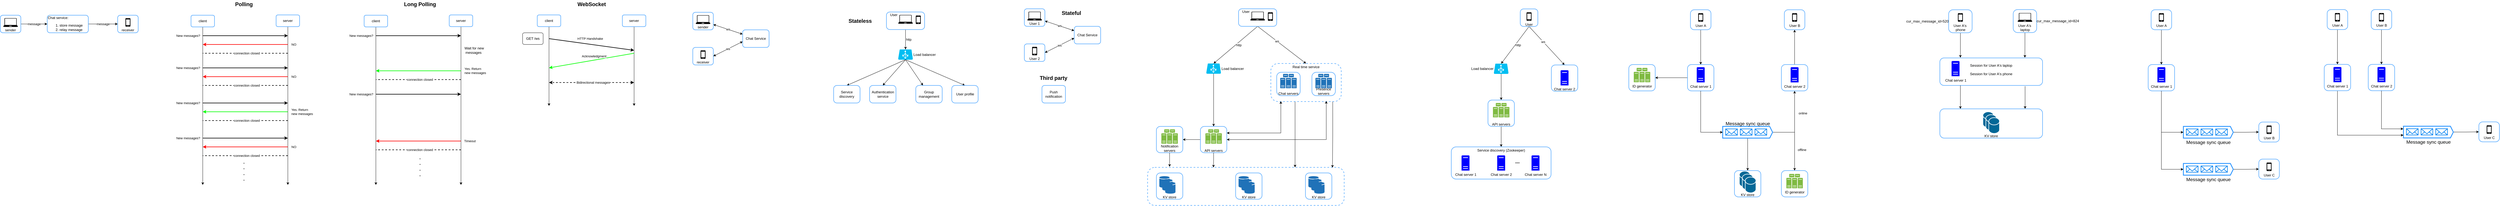 <mxfile version="25.0.1">
  <diagram name="Page-1" id="FtNxCwowRMe4gdOH6G9q">
    <mxGraphModel dx="1194" dy="772" grid="1" gridSize="10" guides="1" tooltips="1" connect="1" arrows="1" fold="1" page="1" pageScale="1" pageWidth="827" pageHeight="1169" math="0" shadow="0">
      <root>
        <mxCell id="0" />
        <mxCell id="1" parent="0" />
        <mxCell id="NFPU-fY8RmMyaIiQJH1n-200" value="" style="edgeStyle=orthogonalEdgeStyle;rounded=0;orthogonalLoop=1;jettySize=auto;html=1;entryX=0.828;entryY=-0.01;entryDx=0;entryDy=0;entryPerimeter=0;" edge="1" parent="1" source="NFPU-fY8RmMyaIiQJH1n-201" target="NFPU-fY8RmMyaIiQJH1n-366">
          <mxGeometry relative="1" as="geometry">
            <mxPoint x="6990" y="220" as="targetPoint" />
          </mxGeometry>
        </mxCell>
        <mxCell id="NFPU-fY8RmMyaIiQJH1n-201" value="cur_max_message_id=824" style="rounded=1;whiteSpace=wrap;html=1;strokeColor=#66B2FF;strokeWidth=2;verticalAlign=middle;labelPosition=right;verticalLabelPosition=middle;align=left;arcSize=19;spacingLeft=0;spacingRight=0;spacingBottom=0;spacing=0;" vertex="1" parent="1">
          <mxGeometry x="6950" y="80.69" width="80" height="78.63" as="geometry" />
        </mxCell>
        <mxCell id="NFPU-fY8RmMyaIiQJH1n-202" style="edgeStyle=orthogonalEdgeStyle;rounded=0;orthogonalLoop=1;jettySize=auto;html=1;exitX=0.344;exitY=0.992;exitDx=0;exitDy=0;exitPerimeter=0;entryX=0.75;entryY=0;entryDx=0;entryDy=0;" edge="1" parent="1" source="NFPU-fY8RmMyaIiQJH1n-203" target="NFPU-fY8RmMyaIiQJH1n-297">
          <mxGeometry relative="1" as="geometry">
            <mxPoint x="4510" y="560" as="targetPoint" />
          </mxGeometry>
        </mxCell>
        <mxCell id="NFPU-fY8RmMyaIiQJH1n-203" value="Real time service" style="rounded=1;whiteSpace=wrap;html=1;strokeColor=#66B2FF;strokeWidth=2;verticalAlign=top;labelPosition=center;verticalLabelPosition=middle;align=center;arcSize=19;spacingLeft=0;spacingRight=0;spacingBottom=0;spacing=0;dashed=1;" vertex="1" parent="1">
          <mxGeometry x="4420" y="265" width="240" height="130" as="geometry" />
        </mxCell>
        <mxCell id="NFPU-fY8RmMyaIiQJH1n-204" value="message" style="edgeStyle=orthogonalEdgeStyle;rounded=0;orthogonalLoop=1;jettySize=auto;html=1;entryX=0;entryY=0.5;entryDx=0;entryDy=0;" edge="1" parent="1" source="NFPU-fY8RmMyaIiQJH1n-205" target="NFPU-fY8RmMyaIiQJH1n-210">
          <mxGeometry relative="1" as="geometry" />
        </mxCell>
        <mxCell id="NFPU-fY8RmMyaIiQJH1n-205" value="sender" style="rounded=1;whiteSpace=wrap;html=1;strokeColor=#66B2FF;strokeWidth=2;verticalAlign=bottom;" vertex="1" parent="1">
          <mxGeometry x="90" y="100" width="70" height="60" as="geometry" />
        </mxCell>
        <mxCell id="NFPU-fY8RmMyaIiQJH1n-206" value="" style="sketch=0;aspect=fixed;pointerEvents=1;shadow=0;dashed=0;html=1;strokeColor=none;labelPosition=center;verticalLabelPosition=bottom;verticalAlign=top;align=center;fillColor=#000000;shape=mxgraph.azure.laptop;labelBackgroundColor=none;labelBorderColor=none;fontColor=#000000;" vertex="1" parent="1">
          <mxGeometry x="100" y="110" width="50" height="30" as="geometry" />
        </mxCell>
        <mxCell id="NFPU-fY8RmMyaIiQJH1n-207" value="receiver" style="rounded=1;whiteSpace=wrap;html=1;strokeColor=#66B2FF;strokeWidth=2;verticalAlign=bottom;" vertex="1" parent="1">
          <mxGeometry x="490" y="100" width="70" height="60" as="geometry" />
        </mxCell>
        <mxCell id="NFPU-fY8RmMyaIiQJH1n-208" value="" style="sketch=0;pointerEvents=1;shadow=0;dashed=0;html=1;strokeColor=none;fillColor=#000000;labelPosition=center;verticalLabelPosition=bottom;verticalAlign=top;outlineConnect=0;align=center;shape=mxgraph.office.devices.cell_phone_iphone_proportional;" vertex="1" parent="1">
          <mxGeometry x="516.5" y="110" width="17" height="29" as="geometry" />
        </mxCell>
        <mxCell id="NFPU-fY8RmMyaIiQJH1n-209" value="message" style="edgeStyle=orthogonalEdgeStyle;rounded=0;orthogonalLoop=1;jettySize=auto;html=1;" edge="1" parent="1" source="NFPU-fY8RmMyaIiQJH1n-210" target="NFPU-fY8RmMyaIiQJH1n-207">
          <mxGeometry relative="1" as="geometry" />
        </mxCell>
        <mxCell id="NFPU-fY8RmMyaIiQJH1n-210" value="Chat service:&lt;div&gt;&lt;ol&gt;&lt;li&gt;store message&lt;/li&gt;&lt;li&gt;relay message&lt;/li&gt;&lt;/ol&gt;&lt;/div&gt;" style="rounded=1;html=1;strokeColor=#66B2FF;strokeWidth=2;verticalAlign=middle;whiteSpace=wrap;spacingTop=9;align=left;" vertex="1" parent="1">
          <mxGeometry x="250" y="100" width="140" height="60" as="geometry" />
        </mxCell>
        <mxCell id="NFPU-fY8RmMyaIiQJH1n-211" style="edgeStyle=orthogonalEdgeStyle;rounded=0;orthogonalLoop=1;jettySize=auto;html=1;" edge="1" parent="1" source="NFPU-fY8RmMyaIiQJH1n-212">
          <mxGeometry relative="1" as="geometry">
            <mxPoint x="780" y="680" as="targetPoint" />
            <Array as="points">
              <mxPoint x="780" y="631" />
            </Array>
          </mxGeometry>
        </mxCell>
        <mxCell id="NFPU-fY8RmMyaIiQJH1n-212" value="client" style="rounded=1;whiteSpace=wrap;html=1;strokeColor=#66B2FF;strokeWidth=2;verticalAlign=middle;" vertex="1" parent="1">
          <mxGeometry x="740" y="100" width="80" height="40" as="geometry" />
        </mxCell>
        <mxCell id="NFPU-fY8RmMyaIiQJH1n-213" style="edgeStyle=orthogonalEdgeStyle;rounded=0;orthogonalLoop=1;jettySize=auto;html=1;" edge="1" parent="1" source="NFPU-fY8RmMyaIiQJH1n-214">
          <mxGeometry relative="1" as="geometry">
            <mxPoint x="1070" y="680" as="targetPoint" />
            <Array as="points">
              <mxPoint x="1070" y="611" />
            </Array>
          </mxGeometry>
        </mxCell>
        <mxCell id="NFPU-fY8RmMyaIiQJH1n-214" value="server" style="rounded=1;whiteSpace=wrap;html=1;strokeColor=#66B2FF;strokeWidth=2;verticalAlign=middle;" vertex="1" parent="1">
          <mxGeometry x="1030" y="99" width="80" height="40" as="geometry" />
        </mxCell>
        <mxCell id="NFPU-fY8RmMyaIiQJH1n-215" value="New messages?" style="endArrow=classic;html=1;rounded=0;labelPosition=center;verticalLabelPosition=middle;align=center;verticalAlign=middle;strokeWidth=2;" edge="1" parent="1">
          <mxGeometry x="-1" y="-50" width="50" height="50" relative="1" as="geometry">
            <mxPoint x="780" y="170" as="sourcePoint" />
            <mxPoint x="1070" y="170" as="targetPoint" />
            <mxPoint x="-50" y="-50" as="offset" />
          </mxGeometry>
        </mxCell>
        <mxCell id="NFPU-fY8RmMyaIiQJH1n-216" value="NO" style="endArrow=classic;html=1;rounded=0;labelPosition=center;verticalLabelPosition=middle;align=center;verticalAlign=middle;strokeColor=#FF0000;strokeWidth=2;" edge="1" parent="1">
          <mxGeometry x="-1" y="-20" width="50" height="50" relative="1" as="geometry">
            <mxPoint x="1070" y="200" as="sourcePoint" />
            <mxPoint x="780" y="200" as="targetPoint" />
            <mxPoint x="20" y="20" as="offset" />
          </mxGeometry>
        </mxCell>
        <mxCell id="NFPU-fY8RmMyaIiQJH1n-217" value="connection closed" style="endArrow=none;html=1;rounded=0;labelPosition=center;verticalLabelPosition=middle;align=center;verticalAlign=middle;strokeColor=#000000;dashed=1;endFill=0;strokeWidth=2;" edge="1" parent="1">
          <mxGeometry x="-0.035" width="50" height="50" relative="1" as="geometry">
            <mxPoint x="1070" y="230" as="sourcePoint" />
            <mxPoint x="780" y="230" as="targetPoint" />
            <mxPoint as="offset" />
          </mxGeometry>
        </mxCell>
        <mxCell id="NFPU-fY8RmMyaIiQJH1n-218" value="New messages?" style="endArrow=classic;html=1;rounded=0;labelPosition=center;verticalLabelPosition=middle;align=center;verticalAlign=middle;strokeWidth=2;" edge="1" parent="1">
          <mxGeometry x="-1" y="-50" width="50" height="50" relative="1" as="geometry">
            <mxPoint x="780" y="280" as="sourcePoint" />
            <mxPoint x="1070" y="280" as="targetPoint" />
            <mxPoint x="-50" y="-50" as="offset" />
          </mxGeometry>
        </mxCell>
        <mxCell id="NFPU-fY8RmMyaIiQJH1n-219" value="NO" style="endArrow=classic;html=1;rounded=0;labelPosition=center;verticalLabelPosition=middle;align=center;verticalAlign=middle;strokeColor=#FF0000;strokeWidth=2;" edge="1" parent="1">
          <mxGeometry x="-1" y="-20" width="50" height="50" relative="1" as="geometry">
            <mxPoint x="1070" y="310" as="sourcePoint" />
            <mxPoint x="780" y="310" as="targetPoint" />
            <mxPoint x="20" y="20" as="offset" />
          </mxGeometry>
        </mxCell>
        <mxCell id="NFPU-fY8RmMyaIiQJH1n-220" value="connection closed" style="endArrow=none;html=1;rounded=0;labelPosition=center;verticalLabelPosition=middle;align=center;verticalAlign=middle;strokeColor=#000000;dashed=1;endFill=0;strokeWidth=2;" edge="1" parent="1">
          <mxGeometry x="-0.035" width="50" height="50" relative="1" as="geometry">
            <mxPoint x="1070" y="340" as="sourcePoint" />
            <mxPoint x="780" y="340" as="targetPoint" />
            <mxPoint as="offset" />
          </mxGeometry>
        </mxCell>
        <mxCell id="NFPU-fY8RmMyaIiQJH1n-221" value="&lt;span&gt;&lt;font&gt;Polling&lt;/font&gt;&lt;/span&gt;" style="text;html=1;align=center;verticalAlign=middle;resizable=0;points=[];autosize=1;strokeColor=none;fillColor=none;fontStyle=1;fontSize=18;" vertex="1" parent="1">
          <mxGeometry x="880" y="48" width="80" height="30" as="geometry" />
        </mxCell>
        <mxCell id="NFPU-fY8RmMyaIiQJH1n-222" value="New messages?" style="endArrow=classic;html=1;rounded=0;labelPosition=center;verticalLabelPosition=middle;align=center;verticalAlign=middle;strokeWidth=2;" edge="1" parent="1">
          <mxGeometry x="-1" y="-50" width="50" height="50" relative="1" as="geometry">
            <mxPoint x="780" y="400" as="sourcePoint" />
            <mxPoint x="1070" y="400" as="targetPoint" />
            <mxPoint x="-50" y="-50" as="offset" />
          </mxGeometry>
        </mxCell>
        <mxCell id="NFPU-fY8RmMyaIiQJH1n-223" value="Yes. Return&amp;nbsp;&lt;div&gt;new messages&amp;nbsp;&lt;/div&gt;" style="endArrow=classic;html=1;rounded=0;labelPosition=center;verticalLabelPosition=middle;align=left;verticalAlign=middle;strokeColor=#00FF00;strokeWidth=2;" edge="1" parent="1">
          <mxGeometry x="-1" y="-10" width="50" height="50" relative="1" as="geometry">
            <mxPoint x="1070" y="430" as="sourcePoint" />
            <mxPoint x="780" y="430" as="targetPoint" />
            <mxPoint x="10" y="10" as="offset" />
          </mxGeometry>
        </mxCell>
        <mxCell id="NFPU-fY8RmMyaIiQJH1n-224" value="connection closed" style="endArrow=none;html=1;rounded=0;labelPosition=center;verticalLabelPosition=middle;align=center;verticalAlign=middle;strokeColor=#000000;dashed=1;endFill=0;strokeWidth=2;" edge="1" parent="1">
          <mxGeometry x="-0.035" width="50" height="50" relative="1" as="geometry">
            <mxPoint x="1070" y="460" as="sourcePoint" />
            <mxPoint x="780" y="460" as="targetPoint" />
            <mxPoint as="offset" />
          </mxGeometry>
        </mxCell>
        <mxCell id="NFPU-fY8RmMyaIiQJH1n-225" value="New messages?" style="endArrow=classic;html=1;rounded=0;labelPosition=center;verticalLabelPosition=middle;align=center;verticalAlign=middle;strokeWidth=2;" edge="1" parent="1">
          <mxGeometry x="-1" y="-50" width="50" height="50" relative="1" as="geometry">
            <mxPoint x="780" y="520" as="sourcePoint" />
            <mxPoint x="1070" y="520" as="targetPoint" />
            <mxPoint x="-50" y="-50" as="offset" />
          </mxGeometry>
        </mxCell>
        <mxCell id="NFPU-fY8RmMyaIiQJH1n-226" value="NO" style="endArrow=classic;html=1;rounded=0;labelPosition=center;verticalLabelPosition=middle;align=center;verticalAlign=middle;strokeColor=#FF0000;strokeWidth=2;" edge="1" parent="1">
          <mxGeometry x="-1" y="-20" width="50" height="50" relative="1" as="geometry">
            <mxPoint x="1070" y="550" as="sourcePoint" />
            <mxPoint x="780" y="550" as="targetPoint" />
            <mxPoint x="20" y="20" as="offset" />
          </mxGeometry>
        </mxCell>
        <mxCell id="NFPU-fY8RmMyaIiQJH1n-227" value="connection closed" style="endArrow=none;html=1;rounded=0;labelPosition=center;verticalLabelPosition=middle;align=center;verticalAlign=middle;strokeColor=#000000;dashed=1;endFill=0;strokeWidth=2;" edge="1" parent="1">
          <mxGeometry x="-0.035" width="50" height="50" relative="1" as="geometry">
            <mxPoint x="1070" y="580" as="sourcePoint" />
            <mxPoint x="780" y="580" as="targetPoint" />
            <mxPoint as="offset" />
          </mxGeometry>
        </mxCell>
        <mxCell id="NFPU-fY8RmMyaIiQJH1n-228" value=".&lt;div&gt;.&lt;/div&gt;&lt;div&gt;.&lt;/div&gt;&lt;div&gt;.&lt;/div&gt;" style="text;html=1;align=center;verticalAlign=middle;resizable=0;points=[];autosize=1;strokeColor=none;fillColor=none;fontStyle=1;fontSize=16;" vertex="1" parent="1">
          <mxGeometry x="905" y="585" width="30" height="90" as="geometry" />
        </mxCell>
        <mxCell id="NFPU-fY8RmMyaIiQJH1n-229" style="edgeStyle=orthogonalEdgeStyle;rounded=0;orthogonalLoop=1;jettySize=auto;html=1;" edge="1" parent="1" source="NFPU-fY8RmMyaIiQJH1n-230">
          <mxGeometry relative="1" as="geometry">
            <mxPoint x="1370" y="680" as="targetPoint" />
            <Array as="points">
              <mxPoint x="1370" y="631" />
            </Array>
          </mxGeometry>
        </mxCell>
        <mxCell id="NFPU-fY8RmMyaIiQJH1n-230" value="client" style="rounded=1;whiteSpace=wrap;html=1;strokeColor=#66B2FF;strokeWidth=2;verticalAlign=middle;" vertex="1" parent="1">
          <mxGeometry x="1330" y="100" width="80" height="40" as="geometry" />
        </mxCell>
        <mxCell id="NFPU-fY8RmMyaIiQJH1n-231" style="edgeStyle=orthogonalEdgeStyle;rounded=0;orthogonalLoop=1;jettySize=auto;html=1;" edge="1" parent="1" source="NFPU-fY8RmMyaIiQJH1n-232">
          <mxGeometry relative="1" as="geometry">
            <mxPoint x="1660" y="680" as="targetPoint" />
            <Array as="points">
              <mxPoint x="1660" y="611" />
            </Array>
          </mxGeometry>
        </mxCell>
        <mxCell id="NFPU-fY8RmMyaIiQJH1n-232" value="server" style="rounded=1;whiteSpace=wrap;html=1;strokeColor=#66B2FF;strokeWidth=2;verticalAlign=middle;" vertex="1" parent="1">
          <mxGeometry x="1620" y="99" width="80" height="40" as="geometry" />
        </mxCell>
        <mxCell id="NFPU-fY8RmMyaIiQJH1n-233" value="New messages?" style="endArrow=classic;html=1;rounded=0;labelPosition=center;verticalLabelPosition=middle;align=center;verticalAlign=middle;strokeWidth=2;" edge="1" parent="1">
          <mxGeometry x="-1" y="-50" width="50" height="50" relative="1" as="geometry">
            <mxPoint x="1370" y="170" as="sourcePoint" />
            <mxPoint x="1660" y="170" as="targetPoint" />
            <mxPoint x="-50" y="-50" as="offset" />
          </mxGeometry>
        </mxCell>
        <mxCell id="NFPU-fY8RmMyaIiQJH1n-234" value="connection closed" style="endArrow=none;html=1;rounded=0;labelPosition=center;verticalLabelPosition=middle;align=center;verticalAlign=middle;strokeColor=#000000;dashed=1;endFill=0;strokeWidth=2;" edge="1" parent="1">
          <mxGeometry x="-0.035" width="50" height="50" relative="1" as="geometry">
            <mxPoint x="1660" y="320" as="sourcePoint" />
            <mxPoint x="1370" y="320" as="targetPoint" />
            <mxPoint as="offset" />
          </mxGeometry>
        </mxCell>
        <mxCell id="NFPU-fY8RmMyaIiQJH1n-235" value="New messages?" style="endArrow=classic;html=1;rounded=0;labelPosition=center;verticalLabelPosition=middle;align=center;verticalAlign=middle;strokeWidth=2;" edge="1" parent="1">
          <mxGeometry x="-1" y="-50" width="50" height="50" relative="1" as="geometry">
            <mxPoint x="1370" y="370" as="sourcePoint" />
            <mxPoint x="1660" y="370" as="targetPoint" />
            <mxPoint x="-50" y="-50" as="offset" />
          </mxGeometry>
        </mxCell>
        <mxCell id="NFPU-fY8RmMyaIiQJH1n-236" value="Timeout" style="endArrow=classic;html=1;rounded=0;labelPosition=center;verticalLabelPosition=middle;align=center;verticalAlign=middle;strokeColor=#FF0000;strokeWidth=2;" edge="1" parent="1">
          <mxGeometry x="-1" y="-30" width="50" height="50" relative="1" as="geometry">
            <mxPoint x="1660" y="530" as="sourcePoint" />
            <mxPoint x="1370" y="530" as="targetPoint" />
            <mxPoint x="30" y="30" as="offset" />
          </mxGeometry>
        </mxCell>
        <mxCell id="NFPU-fY8RmMyaIiQJH1n-237" value="connection closed" style="endArrow=none;html=1;rounded=0;labelPosition=center;verticalLabelPosition=middle;align=center;verticalAlign=middle;strokeColor=#000000;dashed=1;endFill=0;strokeWidth=2;" edge="1" parent="1">
          <mxGeometry x="-0.035" width="50" height="50" relative="1" as="geometry">
            <mxPoint x="1660" y="560" as="sourcePoint" />
            <mxPoint x="1370" y="560" as="targetPoint" />
            <mxPoint as="offset" />
          </mxGeometry>
        </mxCell>
        <mxCell id="NFPU-fY8RmMyaIiQJH1n-238" value="&lt;span&gt;&lt;font&gt;Long Polling&lt;/font&gt;&lt;/span&gt;" style="text;html=1;align=center;verticalAlign=middle;resizable=0;points=[];autosize=1;strokeColor=none;fillColor=none;fontSize=18;fontStyle=1" vertex="1" parent="1">
          <mxGeometry x="1460" y="48" width="120" height="30" as="geometry" />
        </mxCell>
        <mxCell id="NFPU-fY8RmMyaIiQJH1n-239" value=".&lt;div&gt;.&lt;/div&gt;&lt;div&gt;.&lt;/div&gt;&lt;div&gt;.&lt;/div&gt;" style="text;html=1;align=center;verticalAlign=middle;resizable=0;points=[];autosize=1;strokeColor=none;fillColor=none;fontStyle=1;fontSize=16;" vertex="1" parent="1">
          <mxGeometry x="1505" y="570" width="30" height="90" as="geometry" />
        </mxCell>
        <mxCell id="NFPU-fY8RmMyaIiQJH1n-240" value="Yes. Return&amp;nbsp;&lt;div&gt;new messages&amp;nbsp;&lt;/div&gt;" style="endArrow=classic;html=1;rounded=0;labelPosition=center;verticalLabelPosition=middle;align=left;verticalAlign=middle;strokeColor=#00FF00;strokeWidth=2;" edge="1" parent="1">
          <mxGeometry x="-1" y="-10" width="50" height="50" relative="1" as="geometry">
            <mxPoint x="1660" y="290" as="sourcePoint" />
            <mxPoint x="1370" y="290" as="targetPoint" />
            <mxPoint x="10" y="10" as="offset" />
          </mxGeometry>
        </mxCell>
        <mxCell id="NFPU-fY8RmMyaIiQJH1n-241" value="Wait for new&lt;div&gt;&amp;nbsp;messages&lt;/div&gt;" style="text;html=1;align=left;verticalAlign=middle;resizable=0;points=[];autosize=1;strokeColor=none;fillColor=none;" vertex="1" parent="1">
          <mxGeometry x="1670" y="200" width="90" height="40" as="geometry" />
        </mxCell>
        <mxCell id="NFPU-fY8RmMyaIiQJH1n-242" style="edgeStyle=orthogonalEdgeStyle;rounded=0;orthogonalLoop=1;jettySize=auto;html=1;" edge="1" parent="1" source="NFPU-fY8RmMyaIiQJH1n-243">
          <mxGeometry relative="1" as="geometry">
            <mxPoint x="1960" y="410" as="targetPoint" />
            <Array as="points">
              <mxPoint x="1960" y="260" />
              <mxPoint x="1960" y="260" />
            </Array>
          </mxGeometry>
        </mxCell>
        <mxCell id="NFPU-fY8RmMyaIiQJH1n-243" value="client" style="rounded=1;whiteSpace=wrap;html=1;strokeColor=#66B2FF;strokeWidth=2;verticalAlign=middle;" vertex="1" parent="1">
          <mxGeometry x="1920" y="99" width="80" height="40" as="geometry" />
        </mxCell>
        <mxCell id="NFPU-fY8RmMyaIiQJH1n-244" style="edgeStyle=orthogonalEdgeStyle;rounded=0;orthogonalLoop=1;jettySize=auto;html=1;" edge="1" parent="1" source="NFPU-fY8RmMyaIiQJH1n-245">
          <mxGeometry relative="1" as="geometry">
            <mxPoint x="2250" y="410" as="targetPoint" />
            <Array as="points">
              <mxPoint x="2250" y="400" />
              <mxPoint x="2250" y="400" />
            </Array>
          </mxGeometry>
        </mxCell>
        <mxCell id="NFPU-fY8RmMyaIiQJH1n-245" value="server" style="rounded=1;whiteSpace=wrap;html=1;strokeColor=#66B2FF;strokeWidth=2;verticalAlign=middle;" vertex="1" parent="1">
          <mxGeometry x="2210" y="99" width="80" height="40" as="geometry" />
        </mxCell>
        <mxCell id="NFPU-fY8RmMyaIiQJH1n-246" value="WebSocket" style="text;html=1;align=center;verticalAlign=middle;resizable=0;points=[];autosize=1;strokeColor=none;fillColor=none;fontStyle=1;fontSize=18;" vertex="1" parent="1">
          <mxGeometry x="2045" y="48" width="120" height="30" as="geometry" />
        </mxCell>
        <mxCell id="NFPU-fY8RmMyaIiQJH1n-247" value="GET /ws" style="rounded=1;whiteSpace=wrap;html=1;" vertex="1" parent="1">
          <mxGeometry x="1870" y="160" width="70" height="40" as="geometry" />
        </mxCell>
        <mxCell id="NFPU-fY8RmMyaIiQJH1n-248" value="HTTP Handshake" style="endArrow=classic;html=1;rounded=0;labelPosition=center;verticalLabelPosition=middle;align=center;verticalAlign=middle;strokeWidth=2;flowAnimation=0;" edge="1" parent="1">
          <mxGeometry x="-0.052" y="19" width="50" height="50" relative="1" as="geometry">
            <mxPoint x="1960" y="180" as="sourcePoint" />
            <mxPoint x="2250" y="220" as="targetPoint" />
            <mxPoint as="offset" />
          </mxGeometry>
        </mxCell>
        <mxCell id="NFPU-fY8RmMyaIiQJH1n-249" value="Acknowledgment" style="endArrow=classic;html=1;rounded=0;labelPosition=center;verticalLabelPosition=middle;align=left;verticalAlign=middle;strokeColor=#00FF00;strokeWidth=2;" edge="1" parent="1">
          <mxGeometry x="0.217" y="-21" width="50" height="50" relative="1" as="geometry">
            <mxPoint x="2250" y="230" as="sourcePoint" />
            <mxPoint x="1960" y="280" as="targetPoint" />
            <mxPoint as="offset" />
          </mxGeometry>
        </mxCell>
        <mxCell id="NFPU-fY8RmMyaIiQJH1n-250" value="Bidirectional messages" style="endArrow=classic;html=1;rounded=0;labelPosition=center;verticalLabelPosition=middle;align=center;verticalAlign=middle;strokeColor=#000000;dashed=1;endFill=1;strokeWidth=2;startArrow=classic;startFill=1;" edge="1" parent="1">
          <mxGeometry x="-0.035" width="50" height="50" relative="1" as="geometry">
            <mxPoint x="2250" y="330" as="sourcePoint" />
            <mxPoint x="1960" y="330" as="targetPoint" />
            <mxPoint as="offset" />
          </mxGeometry>
        </mxCell>
        <mxCell id="NFPU-fY8RmMyaIiQJH1n-251" value="ws" style="rounded=0;orthogonalLoop=1;jettySize=auto;html=1;entryX=0;entryY=0.25;entryDx=0;entryDy=0;startArrow=classic;startFill=1;" edge="1" parent="1" source="NFPU-fY8RmMyaIiQJH1n-252" target="NFPU-fY8RmMyaIiQJH1n-257">
          <mxGeometry x="-0.001" relative="1" as="geometry">
            <mxPoint as="offset" />
          </mxGeometry>
        </mxCell>
        <mxCell id="NFPU-fY8RmMyaIiQJH1n-252" value="sender" style="rounded=1;whiteSpace=wrap;html=1;strokeColor=#66B2FF;strokeWidth=2;verticalAlign=bottom;" vertex="1" parent="1">
          <mxGeometry x="2450" y="90" width="70" height="60" as="geometry" />
        </mxCell>
        <mxCell id="NFPU-fY8RmMyaIiQJH1n-253" value="" style="sketch=0;aspect=fixed;pointerEvents=1;shadow=0;dashed=0;html=1;strokeColor=none;labelPosition=center;verticalLabelPosition=bottom;verticalAlign=top;align=center;fillColor=#000000;shape=mxgraph.azure.laptop;labelBackgroundColor=none;labelBorderColor=none;fontColor=#000000;" vertex="1" parent="1">
          <mxGeometry x="2460" y="100" width="50" height="30" as="geometry" />
        </mxCell>
        <mxCell id="NFPU-fY8RmMyaIiQJH1n-254" value="receiver" style="rounded=1;whiteSpace=wrap;html=1;strokeColor=#66B2FF;strokeWidth=2;verticalAlign=bottom;" vertex="1" parent="1">
          <mxGeometry x="2450" y="210" width="70" height="60" as="geometry" />
        </mxCell>
        <mxCell id="NFPU-fY8RmMyaIiQJH1n-255" value="" style="sketch=0;pointerEvents=1;shadow=0;dashed=0;html=1;strokeColor=none;fillColor=#000000;labelPosition=center;verticalLabelPosition=bottom;verticalAlign=top;outlineConnect=0;align=center;shape=mxgraph.office.devices.cell_phone_iphone_proportional;" vertex="1" parent="1">
          <mxGeometry x="2476.5" y="220" width="17" height="29" as="geometry" />
        </mxCell>
        <mxCell id="NFPU-fY8RmMyaIiQJH1n-256" value="ws" style="rounded=0;orthogonalLoop=1;jettySize=auto;html=1;startArrow=classic;startFill=1;entryX=1;entryY=0.5;entryDx=0;entryDy=0;exitX=0;exitY=0.667;exitDx=0;exitDy=0;exitPerimeter=0;" edge="1" parent="1" source="NFPU-fY8RmMyaIiQJH1n-257" target="NFPU-fY8RmMyaIiQJH1n-254">
          <mxGeometry relative="1" as="geometry" />
        </mxCell>
        <mxCell id="NFPU-fY8RmMyaIiQJH1n-257" value="Chat Service" style="rounded=1;html=1;strokeColor=#66B2FF;strokeWidth=2;verticalAlign=middle;whiteSpace=wrap;spacingTop=0;align=center;spacing=0;" vertex="1" parent="1">
          <mxGeometry x="2620" y="150" width="90" height="60" as="geometry" />
        </mxCell>
        <mxCell id="NFPU-fY8RmMyaIiQJH1n-258" value="http" style="edgeStyle=orthogonalEdgeStyle;rounded=0;orthogonalLoop=1;jettySize=auto;html=1;labelPosition=right;verticalLabelPosition=middle;align=left;verticalAlign=middle;" edge="1" parent="1" source="NFPU-fY8RmMyaIiQJH1n-259" target="NFPU-fY8RmMyaIiQJH1n-265">
          <mxGeometry relative="1" as="geometry" />
        </mxCell>
        <mxCell id="NFPU-fY8RmMyaIiQJH1n-259" value="User" style="rounded=1;whiteSpace=wrap;html=1;strokeColor=#66B2FF;strokeWidth=2;verticalAlign=middle;labelPosition=center;verticalLabelPosition=middle;align=center;arcSize=19;spacingLeft=0;spacingRight=80;spacingBottom=40;" vertex="1" parent="1">
          <mxGeometry x="3110" y="89" width="130" height="60" as="geometry" />
        </mxCell>
        <mxCell id="NFPU-fY8RmMyaIiQJH1n-260" value="" style="sketch=0;aspect=fixed;pointerEvents=1;shadow=0;dashed=0;html=1;strokeColor=none;labelPosition=center;verticalLabelPosition=bottom;verticalAlign=top;align=center;fillColor=#000000;shape=mxgraph.azure.laptop;labelBackgroundColor=none;labelBorderColor=none;fontColor=#000000;" vertex="1" parent="1">
          <mxGeometry x="3150" y="99" width="50" height="30" as="geometry" />
        </mxCell>
        <mxCell id="NFPU-fY8RmMyaIiQJH1n-261" value="" style="sketch=0;pointerEvents=1;shadow=0;dashed=0;html=1;strokeColor=none;fillColor=#000000;labelPosition=center;verticalLabelPosition=bottom;verticalAlign=top;outlineConnect=0;align=center;shape=mxgraph.office.devices.cell_phone_iphone_proportional;" vertex="1" parent="1">
          <mxGeometry x="3210" y="101" width="17" height="29" as="geometry" />
        </mxCell>
        <mxCell id="NFPU-fY8RmMyaIiQJH1n-262" style="rounded=0;orthogonalLoop=1;jettySize=auto;html=1;entryX=0.5;entryY=0;entryDx=0;entryDy=0;exitX=0.5;exitY=1;exitDx=0;exitDy=0;exitPerimeter=0;" edge="1" parent="1" source="NFPU-fY8RmMyaIiQJH1n-265" target="NFPU-fY8RmMyaIiQJH1n-266">
          <mxGeometry relative="1" as="geometry" />
        </mxCell>
        <mxCell id="NFPU-fY8RmMyaIiQJH1n-263" style="rounded=0;orthogonalLoop=1;jettySize=auto;html=1;exitX=0.5;exitY=1;exitDx=0;exitDy=0;exitPerimeter=0;" edge="1" parent="1" source="NFPU-fY8RmMyaIiQJH1n-265" target="NFPU-fY8RmMyaIiQJH1n-269">
          <mxGeometry relative="1" as="geometry" />
        </mxCell>
        <mxCell id="NFPU-fY8RmMyaIiQJH1n-264" style="rounded=0;orthogonalLoop=1;jettySize=auto;html=1;entryX=0.5;entryY=0;entryDx=0;entryDy=0;exitX=0.5;exitY=1;exitDx=0;exitDy=0;exitPerimeter=0;" edge="1" parent="1" source="NFPU-fY8RmMyaIiQJH1n-265" target="NFPU-fY8RmMyaIiQJH1n-270">
          <mxGeometry relative="1" as="geometry" />
        </mxCell>
        <mxCell id="NFPU-fY8RmMyaIiQJH1n-265" value="Load balancer" style="verticalLabelPosition=middle;html=1;verticalAlign=middle;align=left;strokeColor=none;fillColor=#00BEF2;shape=mxgraph.azure.azure_load_balancer;labelPosition=right;" vertex="1" parent="1">
          <mxGeometry x="3150" y="217" width="50" height="35" as="geometry" />
        </mxCell>
        <mxCell id="NFPU-fY8RmMyaIiQJH1n-266" value="Service discovery" style="rounded=1;whiteSpace=wrap;html=1;strokeColor=#66B2FF;strokeWidth=2;verticalAlign=middle;labelPosition=center;verticalLabelPosition=middle;align=center;arcSize=19;spacingLeft=0;spacingRight=0;spacingBottom=0;spacing=0;" vertex="1" parent="1">
          <mxGeometry x="2930" y="340" width="90" height="60" as="geometry" />
        </mxCell>
        <mxCell id="NFPU-fY8RmMyaIiQJH1n-267" style="rounded=0;orthogonalLoop=1;jettySize=auto;html=1;entryX=0.5;entryY=0;entryDx=0;entryDy=0;exitX=0.5;exitY=1;exitDx=0;exitDy=0;exitPerimeter=0;" edge="1" parent="1" source="NFPU-fY8RmMyaIiQJH1n-265" target="NFPU-fY8RmMyaIiQJH1n-268">
          <mxGeometry relative="1" as="geometry">
            <mxPoint x="3297.5" y="252" as="sourcePoint" />
          </mxGeometry>
        </mxCell>
        <mxCell id="NFPU-fY8RmMyaIiQJH1n-268" value="Authentication service" style="rounded=1;whiteSpace=wrap;html=1;strokeColor=#66B2FF;strokeWidth=2;verticalAlign=middle;labelPosition=center;verticalLabelPosition=middle;align=center;arcSize=19;spacingLeft=0;spacingRight=0;spacingBottom=0;spacing=0;" vertex="1" parent="1">
          <mxGeometry x="3052.5" y="340" width="90" height="60" as="geometry" />
        </mxCell>
        <mxCell id="NFPU-fY8RmMyaIiQJH1n-269" value="Group management" style="rounded=1;whiteSpace=wrap;html=1;strokeColor=#66B2FF;strokeWidth=2;verticalAlign=middle;labelPosition=center;verticalLabelPosition=middle;align=center;arcSize=19;spacingLeft=0;spacingRight=0;spacingBottom=0;spacing=0;" vertex="1" parent="1">
          <mxGeometry x="3210" y="340" width="90" height="60" as="geometry" />
        </mxCell>
        <mxCell id="NFPU-fY8RmMyaIiQJH1n-270" value="User profile" style="rounded=1;whiteSpace=wrap;html=1;strokeColor=#66B2FF;strokeWidth=2;verticalAlign=middle;labelPosition=center;verticalLabelPosition=middle;align=center;arcSize=19;spacingLeft=0;spacingRight=0;spacingBottom=0;spacing=0;" vertex="1" parent="1">
          <mxGeometry x="3332.5" y="340" width="90" height="60" as="geometry" />
        </mxCell>
        <mxCell id="NFPU-fY8RmMyaIiQJH1n-271" value="Stateless" style="text;html=1;align=center;verticalAlign=middle;resizable=0;points=[];autosize=1;strokeColor=none;fillColor=none;fontSize=18;fontStyle=1" vertex="1" parent="1">
          <mxGeometry x="2970" y="105" width="100" height="30" as="geometry" />
        </mxCell>
        <mxCell id="NFPU-fY8RmMyaIiQJH1n-272" value="ws" style="rounded=0;orthogonalLoop=1;jettySize=auto;html=1;entryX=0;entryY=0.25;entryDx=0;entryDy=0;startArrow=classic;startFill=1;" edge="1" parent="1" source="NFPU-fY8RmMyaIiQJH1n-273" target="NFPU-fY8RmMyaIiQJH1n-278">
          <mxGeometry x="-0.001" relative="1" as="geometry">
            <mxPoint as="offset" />
          </mxGeometry>
        </mxCell>
        <mxCell id="NFPU-fY8RmMyaIiQJH1n-273" value="User 1" style="rounded=1;whiteSpace=wrap;html=1;strokeColor=#66B2FF;strokeWidth=2;verticalAlign=bottom;" vertex="1" parent="1">
          <mxGeometry x="3580" y="78" width="70" height="60" as="geometry" />
        </mxCell>
        <mxCell id="NFPU-fY8RmMyaIiQJH1n-274" value="" style="sketch=0;aspect=fixed;pointerEvents=1;shadow=0;dashed=0;html=1;strokeColor=none;labelPosition=center;verticalLabelPosition=bottom;verticalAlign=top;align=center;fillColor=#000000;shape=mxgraph.azure.laptop;labelBackgroundColor=none;labelBorderColor=none;fontColor=#000000;" vertex="1" parent="1">
          <mxGeometry x="3590" y="88" width="50" height="30" as="geometry" />
        </mxCell>
        <mxCell id="NFPU-fY8RmMyaIiQJH1n-275" value="User 2" style="rounded=1;whiteSpace=wrap;html=1;strokeColor=#66B2FF;strokeWidth=2;verticalAlign=bottom;" vertex="1" parent="1">
          <mxGeometry x="3580" y="198" width="70" height="60" as="geometry" />
        </mxCell>
        <mxCell id="NFPU-fY8RmMyaIiQJH1n-276" value="" style="sketch=0;pointerEvents=1;shadow=0;dashed=0;html=1;strokeColor=none;fillColor=#000000;labelPosition=center;verticalLabelPosition=bottom;verticalAlign=top;outlineConnect=0;align=center;shape=mxgraph.office.devices.cell_phone_iphone_proportional;" vertex="1" parent="1">
          <mxGeometry x="3606.5" y="208" width="17" height="29" as="geometry" />
        </mxCell>
        <mxCell id="NFPU-fY8RmMyaIiQJH1n-277" value="ws" style="rounded=0;orthogonalLoop=1;jettySize=auto;html=1;startArrow=classic;startFill=1;entryX=1;entryY=0.5;entryDx=0;entryDy=0;exitX=0;exitY=0.667;exitDx=0;exitDy=0;exitPerimeter=0;" edge="1" parent="1" source="NFPU-fY8RmMyaIiQJH1n-278" target="NFPU-fY8RmMyaIiQJH1n-275">
          <mxGeometry relative="1" as="geometry" />
        </mxCell>
        <mxCell id="NFPU-fY8RmMyaIiQJH1n-278" value="Chat Service" style="rounded=1;html=1;strokeColor=#66B2FF;strokeWidth=2;verticalAlign=middle;whiteSpace=wrap;spacingTop=0;align=center;spacing=0;" vertex="1" parent="1">
          <mxGeometry x="3750" y="138" width="90" height="60" as="geometry" />
        </mxCell>
        <mxCell id="NFPU-fY8RmMyaIiQJH1n-279" value="Stateful" style="text;html=1;align=center;verticalAlign=middle;resizable=0;points=[];autosize=1;strokeColor=none;fillColor=none;fontSize=18;fontStyle=1" vertex="1" parent="1">
          <mxGeometry x="3700" y="78" width="80" height="30" as="geometry" />
        </mxCell>
        <mxCell id="NFPU-fY8RmMyaIiQJH1n-280" value="Push notification" style="rounded=1;html=1;strokeColor=#66B2FF;strokeWidth=2;verticalAlign=middle;whiteSpace=wrap;spacingTop=0;align=center;spacing=0;" vertex="1" parent="1">
          <mxGeometry x="3640" y="340" width="80" height="60" as="geometry" />
        </mxCell>
        <mxCell id="NFPU-fY8RmMyaIiQJH1n-281" value="Third party" style="text;html=1;align=center;verticalAlign=middle;resizable=0;points=[];autosize=1;strokeColor=none;fillColor=none;fontSize=18;fontStyle=1" vertex="1" parent="1">
          <mxGeometry x="3623.5" y="300" width="110" height="30" as="geometry" />
        </mxCell>
        <mxCell id="NFPU-fY8RmMyaIiQJH1n-282" value="http" style="rounded=0;orthogonalLoop=1;jettySize=auto;html=1;labelPosition=right;verticalLabelPosition=middle;align=left;verticalAlign=middle;entryX=0.5;entryY=0;entryDx=0;entryDy=0;entryPerimeter=0;exitX=0.5;exitY=1;exitDx=0;exitDy=0;" edge="1" parent="1" source="NFPU-fY8RmMyaIiQJH1n-285" target="NFPU-fY8RmMyaIiQJH1n-289">
          <mxGeometry relative="1" as="geometry" />
        </mxCell>
        <mxCell id="NFPU-fY8RmMyaIiQJH1n-283" style="rounded=0;orthogonalLoop=1;jettySize=auto;html=1;entryX=0.5;entryY=0;entryDx=0;entryDy=0;exitX=0.5;exitY=1;exitDx=0;exitDy=0;" edge="1" parent="1" source="NFPU-fY8RmMyaIiQJH1n-285" target="NFPU-fY8RmMyaIiQJH1n-203">
          <mxGeometry relative="1" as="geometry" />
        </mxCell>
        <mxCell id="NFPU-fY8RmMyaIiQJH1n-284" value="ws" style="edgeLabel;html=1;align=center;verticalAlign=middle;resizable=0;points=[];" vertex="1" connectable="0" parent="NFPU-fY8RmMyaIiQJH1n-283">
          <mxGeometry x="-0.205" relative="1" as="geometry">
            <mxPoint as="offset" />
          </mxGeometry>
        </mxCell>
        <mxCell id="NFPU-fY8RmMyaIiQJH1n-285" value="User" style="rounded=1;whiteSpace=wrap;html=1;strokeColor=#66B2FF;strokeWidth=2;verticalAlign=middle;labelPosition=center;verticalLabelPosition=middle;align=center;arcSize=19;spacingLeft=0;spacingRight=80;spacingBottom=40;" vertex="1" parent="1">
          <mxGeometry x="4310" y="78" width="130" height="60" as="geometry" />
        </mxCell>
        <mxCell id="NFPU-fY8RmMyaIiQJH1n-286" value="" style="sketch=0;aspect=fixed;pointerEvents=1;shadow=0;dashed=0;html=1;strokeColor=none;labelPosition=center;verticalLabelPosition=bottom;verticalAlign=top;align=center;fillColor=#000000;shape=mxgraph.azure.laptop;labelBackgroundColor=none;labelBorderColor=none;fontColor=#000000;" vertex="1" parent="1">
          <mxGeometry x="4350" y="88" width="50" height="30" as="geometry" />
        </mxCell>
        <mxCell id="NFPU-fY8RmMyaIiQJH1n-287" value="" style="sketch=0;pointerEvents=1;shadow=0;dashed=0;html=1;strokeColor=none;fillColor=#000000;labelPosition=center;verticalLabelPosition=bottom;verticalAlign=top;outlineConnect=0;align=center;shape=mxgraph.office.devices.cell_phone_iphone_proportional;" vertex="1" parent="1">
          <mxGeometry x="4410" y="90" width="17" height="29" as="geometry" />
        </mxCell>
        <mxCell id="NFPU-fY8RmMyaIiQJH1n-288" style="edgeStyle=orthogonalEdgeStyle;rounded=0;orthogonalLoop=1;jettySize=auto;html=1;entryX=0.5;entryY=0;entryDx=0;entryDy=0;" edge="1" parent="1" source="NFPU-fY8RmMyaIiQJH1n-289" target="NFPU-fY8RmMyaIiQJH1n-295">
          <mxGeometry relative="1" as="geometry" />
        </mxCell>
        <mxCell id="NFPU-fY8RmMyaIiQJH1n-289" value="Load balancer" style="verticalLabelPosition=middle;html=1;verticalAlign=middle;align=left;strokeColor=none;fillColor=#00BEF2;shape=mxgraph.azure.azure_load_balancer;labelPosition=right;" vertex="1" parent="1">
          <mxGeometry x="4200" y="265" width="50" height="35" as="geometry" />
        </mxCell>
        <mxCell id="NFPU-fY8RmMyaIiQJH1n-290" value="Chat servers" style="rounded=1;whiteSpace=wrap;html=1;strokeColor=#66B2FF;strokeWidth=2;verticalAlign=bottom;labelPosition=center;verticalLabelPosition=middle;align=center;arcSize=19;spacingLeft=0;spacingRight=0;spacingBottom=0;spacing=0;" vertex="1" parent="1">
          <mxGeometry x="4440" y="295" width="80" height="80" as="geometry" />
        </mxCell>
        <mxCell id="NFPU-fY8RmMyaIiQJH1n-291" value="" style="sketch=0;pointerEvents=1;shadow=0;dashed=0;html=1;strokeColor=none;fillColor=#00FF00;labelPosition=center;verticalLabelPosition=bottom;verticalAlign=top;outlineConnect=0;align=center;shape=mxgraph.office.servers.server_farm;fillColor=#2072B8;" vertex="1" parent="1">
          <mxGeometry x="4452" y="300.5" width="56" height="49" as="geometry" />
        </mxCell>
        <mxCell id="NFPU-fY8RmMyaIiQJH1n-292" value="Presence servers" style="rounded=1;whiteSpace=wrap;html=1;strokeColor=#66B2FF;strokeWidth=2;verticalAlign=bottom;labelPosition=center;verticalLabelPosition=middle;align=center;arcSize=19;spacingLeft=0;spacingRight=0;spacingBottom=0;spacing=0;" vertex="1" parent="1">
          <mxGeometry x="4560" y="295" width="80" height="80" as="geometry" />
        </mxCell>
        <mxCell id="NFPU-fY8RmMyaIiQJH1n-293" value="" style="sketch=0;pointerEvents=1;shadow=0;dashed=0;html=1;strokeColor=none;fillColor=#00FF00;labelPosition=center;verticalLabelPosition=bottom;verticalAlign=top;outlineConnect=0;align=center;shape=mxgraph.office.servers.server_farm;fillColor=#2072B8;" vertex="1" parent="1">
          <mxGeometry x="4572" y="300.5" width="56" height="49" as="geometry" />
        </mxCell>
        <mxCell id="NFPU-fY8RmMyaIiQJH1n-294" value="" style="edgeStyle=orthogonalEdgeStyle;rounded=0;orthogonalLoop=1;jettySize=auto;html=1;entryX=1;entryY=0.5;entryDx=0;entryDy=0;" edge="1" parent="1" source="NFPU-fY8RmMyaIiQJH1n-295" target="NFPU-fY8RmMyaIiQJH1n-312">
          <mxGeometry relative="1" as="geometry" />
        </mxCell>
        <mxCell id="NFPU-fY8RmMyaIiQJH1n-295" value="API servers" style="rounded=1;html=1;strokeColor=#66B2FF;strokeWidth=2;verticalAlign=bottom;whiteSpace=wrap;spacingTop=0;align=center;spacing=0;" vertex="1" parent="1">
          <mxGeometry x="4180" y="480" width="90" height="90" as="geometry" />
        </mxCell>
        <mxCell id="NFPU-fY8RmMyaIiQJH1n-296" value="" style="sketch=0;pointerEvents=1;shadow=0;dashed=0;html=1;strokeColor=none;fillColor=#505050;labelPosition=center;verticalLabelPosition=bottom;verticalAlign=top;outlineConnect=0;align=center;shape=mxgraph.office.servers.server_farm;fillColor=#7FBA42;" vertex="1" parent="1">
          <mxGeometry x="4197" y="490" width="56" height="49" as="geometry" />
        </mxCell>
        <mxCell id="NFPU-fY8RmMyaIiQJH1n-297" value="" style="rounded=1;whiteSpace=wrap;html=1;strokeColor=#66B2FF;strokeWidth=2;verticalAlign=top;labelPosition=center;verticalLabelPosition=middle;align=center;arcSize=19;spacingLeft=0;spacingRight=0;spacingBottom=0;spacing=0;dashed=1;" vertex="1" parent="1">
          <mxGeometry x="4000" y="620" width="670" height="130" as="geometry" />
        </mxCell>
        <mxCell id="NFPU-fY8RmMyaIiQJH1n-298" style="edgeStyle=orthogonalEdgeStyle;rounded=0;orthogonalLoop=1;jettySize=auto;html=1;exitX=0.879;exitY=1.006;exitDx=0;exitDy=0;exitPerimeter=0;" edge="1" parent="1" source="NFPU-fY8RmMyaIiQJH1n-203">
          <mxGeometry relative="1" as="geometry">
            <mxPoint x="4630" y="440" as="sourcePoint" />
            <mxPoint x="4630" y="621" as="targetPoint" />
          </mxGeometry>
        </mxCell>
        <mxCell id="NFPU-fY8RmMyaIiQJH1n-299" style="edgeStyle=orthogonalEdgeStyle;rounded=0;orthogonalLoop=1;jettySize=auto;html=1;entryX=0.335;entryY=0.002;entryDx=0;entryDy=0;entryPerimeter=0;" edge="1" parent="1" source="NFPU-fY8RmMyaIiQJH1n-295" target="NFPU-fY8RmMyaIiQJH1n-297">
          <mxGeometry relative="1" as="geometry">
            <mxPoint x="4140" y="610" as="targetPoint" />
          </mxGeometry>
        </mxCell>
        <mxCell id="NFPU-fY8RmMyaIiQJH1n-300" value="KV store" style="rounded=1;html=1;strokeColor=#66B2FF;strokeWidth=2;verticalAlign=bottom;whiteSpace=wrap;spacingTop=0;align=center;spacing=0;" vertex="1" parent="1">
          <mxGeometry x="4030" y="639" width="90" height="90" as="geometry" />
        </mxCell>
        <mxCell id="NFPU-fY8RmMyaIiQJH1n-301" value="" style="sketch=0;shadow=0;dashed=0;html=1;strokeColor=none;labelPosition=center;verticalLabelPosition=bottom;verticalAlign=top;outlineConnect=0;align=center;shape=mxgraph.office.databases.database;fillColor=#2072B8;" vertex="1" parent="1">
          <mxGeometry x="4040" y="650" width="35" height="40" as="geometry" />
        </mxCell>
        <mxCell id="NFPU-fY8RmMyaIiQJH1n-302" value="" style="sketch=0;shadow=0;dashed=0;html=1;strokeColor=none;labelPosition=center;verticalLabelPosition=bottom;verticalAlign=top;outlineConnect=0;align=center;shape=mxgraph.office.databases.database;fillColor=#2072B8;" vertex="1" parent="1">
          <mxGeometry x="4050" y="660" width="35" height="40" as="geometry" />
        </mxCell>
        <mxCell id="NFPU-fY8RmMyaIiQJH1n-303" value="" style="sketch=0;shadow=0;dashed=0;html=1;strokeColor=none;labelPosition=center;verticalLabelPosition=bottom;verticalAlign=top;outlineConnect=0;align=center;shape=mxgraph.office.databases.database;fillColor=#2072B8;" vertex="1" parent="1">
          <mxGeometry x="4060" y="670" width="35" height="40" as="geometry" />
        </mxCell>
        <mxCell id="NFPU-fY8RmMyaIiQJH1n-304" value="KV store" style="rounded=1;html=1;strokeColor=#66B2FF;strokeWidth=2;verticalAlign=bottom;whiteSpace=wrap;spacingTop=0;align=center;spacing=0;" vertex="1" parent="1">
          <mxGeometry x="4300" y="639" width="90" height="90" as="geometry" />
        </mxCell>
        <mxCell id="NFPU-fY8RmMyaIiQJH1n-305" value="" style="sketch=0;shadow=0;dashed=0;html=1;strokeColor=none;labelPosition=center;verticalLabelPosition=bottom;verticalAlign=top;outlineConnect=0;align=center;shape=mxgraph.office.databases.database;fillColor=#2072B8;" vertex="1" parent="1">
          <mxGeometry x="4310" y="650" width="35" height="40" as="geometry" />
        </mxCell>
        <mxCell id="NFPU-fY8RmMyaIiQJH1n-306" value="" style="sketch=0;shadow=0;dashed=0;html=1;strokeColor=none;labelPosition=center;verticalLabelPosition=bottom;verticalAlign=top;outlineConnect=0;align=center;shape=mxgraph.office.databases.database;fillColor=#2072B8;" vertex="1" parent="1">
          <mxGeometry x="4320" y="660" width="35" height="40" as="geometry" />
        </mxCell>
        <mxCell id="NFPU-fY8RmMyaIiQJH1n-307" value="" style="sketch=0;shadow=0;dashed=0;html=1;strokeColor=none;labelPosition=center;verticalLabelPosition=bottom;verticalAlign=top;outlineConnect=0;align=center;shape=mxgraph.office.databases.database;fillColor=#2072B8;" vertex="1" parent="1">
          <mxGeometry x="4330" y="670" width="35" height="40" as="geometry" />
        </mxCell>
        <mxCell id="NFPU-fY8RmMyaIiQJH1n-308" value="KV store" style="rounded=1;html=1;strokeColor=#66B2FF;strokeWidth=2;verticalAlign=bottom;whiteSpace=wrap;spacingTop=0;align=center;spacing=0;" vertex="1" parent="1">
          <mxGeometry x="4538" y="639" width="90" height="90" as="geometry" />
        </mxCell>
        <mxCell id="NFPU-fY8RmMyaIiQJH1n-309" value="" style="sketch=0;shadow=0;dashed=0;html=1;strokeColor=none;labelPosition=center;verticalLabelPosition=bottom;verticalAlign=top;outlineConnect=0;align=center;shape=mxgraph.office.databases.database;fillColor=#2072B8;" vertex="1" parent="1">
          <mxGeometry x="4548" y="650" width="35" height="40" as="geometry" />
        </mxCell>
        <mxCell id="NFPU-fY8RmMyaIiQJH1n-310" value="" style="sketch=0;shadow=0;dashed=0;html=1;strokeColor=none;labelPosition=center;verticalLabelPosition=bottom;verticalAlign=top;outlineConnect=0;align=center;shape=mxgraph.office.databases.database;fillColor=#2072B8;" vertex="1" parent="1">
          <mxGeometry x="4558" y="660" width="35" height="40" as="geometry" />
        </mxCell>
        <mxCell id="NFPU-fY8RmMyaIiQJH1n-311" value="" style="sketch=0;shadow=0;dashed=0;html=1;strokeColor=none;labelPosition=center;verticalLabelPosition=bottom;verticalAlign=top;outlineConnect=0;align=center;shape=mxgraph.office.databases.database;fillColor=#2072B8;" vertex="1" parent="1">
          <mxGeometry x="4568" y="670" width="35" height="40" as="geometry" />
        </mxCell>
        <mxCell id="NFPU-fY8RmMyaIiQJH1n-312" value="Notification servers" style="rounded=1;html=1;strokeColor=#66B2FF;strokeWidth=2;verticalAlign=bottom;whiteSpace=wrap;spacingTop=0;align=center;spacing=0;" vertex="1" parent="1">
          <mxGeometry x="4030" y="480" width="90" height="90" as="geometry" />
        </mxCell>
        <mxCell id="NFPU-fY8RmMyaIiQJH1n-313" value="" style="sketch=0;pointerEvents=1;shadow=0;dashed=0;html=1;strokeColor=none;fillColor=#505050;labelPosition=center;verticalLabelPosition=bottom;verticalAlign=top;outlineConnect=0;align=center;shape=mxgraph.office.servers.server_farm;fillColor=#7FBA42;" vertex="1" parent="1">
          <mxGeometry x="4047" y="490" width="56" height="49" as="geometry" />
        </mxCell>
        <mxCell id="NFPU-fY8RmMyaIiQJH1n-314" style="edgeStyle=orthogonalEdgeStyle;rounded=0;orthogonalLoop=1;jettySize=auto;html=1;" edge="1" parent="1" source="NFPU-fY8RmMyaIiQJH1n-312">
          <mxGeometry relative="1" as="geometry">
            <mxPoint x="4075" y="618" as="targetPoint" />
          </mxGeometry>
        </mxCell>
        <mxCell id="NFPU-fY8RmMyaIiQJH1n-315" style="edgeStyle=orthogonalEdgeStyle;rounded=0;orthogonalLoop=1;jettySize=auto;html=1;entryX=0.142;entryY=0.991;entryDx=0;entryDy=0;entryPerimeter=0;startArrow=classic;startFill=1;exitX=1;exitY=0.25;exitDx=0;exitDy=0;" edge="1" parent="1" source="NFPU-fY8RmMyaIiQJH1n-295" target="NFPU-fY8RmMyaIiQJH1n-203">
          <mxGeometry relative="1" as="geometry" />
        </mxCell>
        <mxCell id="NFPU-fY8RmMyaIiQJH1n-316" style="edgeStyle=orthogonalEdgeStyle;rounded=0;orthogonalLoop=1;jettySize=auto;html=1;entryX=0.787;entryY=0.987;entryDx=0;entryDy=0;entryPerimeter=0;startArrow=classic;startFill=1;" edge="1" parent="1" source="NFPU-fY8RmMyaIiQJH1n-295" target="NFPU-fY8RmMyaIiQJH1n-203">
          <mxGeometry relative="1" as="geometry">
            <mxPoint x="4609" y="400" as="targetPoint" />
          </mxGeometry>
        </mxCell>
        <mxCell id="NFPU-fY8RmMyaIiQJH1n-317" value="http" style="rounded=0;orthogonalLoop=1;jettySize=auto;html=1;labelPosition=right;verticalLabelPosition=middle;align=left;verticalAlign=middle;entryX=0.5;entryY=0;entryDx=0;entryDy=0;entryPerimeter=0;exitX=0.5;exitY=1;exitDx=0;exitDy=0;" edge="1" parent="1" source="NFPU-fY8RmMyaIiQJH1n-320" target="NFPU-fY8RmMyaIiQJH1n-323">
          <mxGeometry relative="1" as="geometry" />
        </mxCell>
        <mxCell id="NFPU-fY8RmMyaIiQJH1n-318" style="rounded=0;orthogonalLoop=1;jettySize=auto;html=1;entryX=0.5;entryY=0;entryDx=0;entryDy=0;exitX=0.5;exitY=1;exitDx=0;exitDy=0;" edge="1" parent="1" source="NFPU-fY8RmMyaIiQJH1n-320" target="NFPU-fY8RmMyaIiQJH1n-327">
          <mxGeometry relative="1" as="geometry">
            <mxPoint x="5420" y="265.5" as="targetPoint" />
          </mxGeometry>
        </mxCell>
        <mxCell id="NFPU-fY8RmMyaIiQJH1n-319" value="ws" style="edgeLabel;html=1;align=center;verticalAlign=middle;resizable=0;points=[];" vertex="1" connectable="0" parent="NFPU-fY8RmMyaIiQJH1n-318">
          <mxGeometry x="-0.205" relative="1" as="geometry">
            <mxPoint as="offset" />
          </mxGeometry>
        </mxCell>
        <mxCell id="NFPU-fY8RmMyaIiQJH1n-320" value="User" style="rounded=1;whiteSpace=wrap;html=1;strokeColor=#66B2FF;strokeWidth=2;verticalAlign=bottom;labelPosition=center;verticalLabelPosition=middle;align=center;arcSize=19;spacingLeft=0;spacingRight=0;spacingBottom=0;spacing=0;" vertex="1" parent="1">
          <mxGeometry x="5270" y="78.5" width="60" height="60" as="geometry" />
        </mxCell>
        <mxCell id="NFPU-fY8RmMyaIiQJH1n-321" value="" style="sketch=0;pointerEvents=1;shadow=0;dashed=0;html=1;strokeColor=none;fillColor=#000000;labelPosition=center;verticalLabelPosition=bottom;verticalAlign=top;outlineConnect=0;align=center;shape=mxgraph.office.devices.cell_phone_iphone_proportional;" vertex="1" parent="1">
          <mxGeometry x="5291.5" y="90" width="17" height="29" as="geometry" />
        </mxCell>
        <mxCell id="NFPU-fY8RmMyaIiQJH1n-322" value="" style="edgeStyle=orthogonalEdgeStyle;rounded=0;orthogonalLoop=1;jettySize=auto;html=1;entryX=0.5;entryY=0;entryDx=0;entryDy=0;" edge="1" parent="1" source="NFPU-fY8RmMyaIiQJH1n-323" target="NFPU-fY8RmMyaIiQJH1n-325">
          <mxGeometry relative="1" as="geometry" />
        </mxCell>
        <mxCell id="NFPU-fY8RmMyaIiQJH1n-323" value="Load balancer" style="verticalLabelPosition=middle;html=1;verticalAlign=middle;align=right;strokeColor=none;fillColor=#00BEF2;shape=mxgraph.azure.azure_load_balancer;labelPosition=left;" vertex="1" parent="1">
          <mxGeometry x="5180" y="265.5" width="50" height="35" as="geometry" />
        </mxCell>
        <mxCell id="NFPU-fY8RmMyaIiQJH1n-324" value="" style="edgeStyle=orthogonalEdgeStyle;rounded=0;orthogonalLoop=1;jettySize=auto;html=1;" edge="1" parent="1" source="NFPU-fY8RmMyaIiQJH1n-325" target="NFPU-fY8RmMyaIiQJH1n-329">
          <mxGeometry relative="1" as="geometry" />
        </mxCell>
        <mxCell id="NFPU-fY8RmMyaIiQJH1n-325" value="API servers" style="rounded=1;html=1;strokeColor=#66B2FF;strokeWidth=2;verticalAlign=bottom;whiteSpace=wrap;spacingTop=0;align=center;spacing=0;" vertex="1" parent="1">
          <mxGeometry x="5160" y="390" width="90" height="90" as="geometry" />
        </mxCell>
        <mxCell id="NFPU-fY8RmMyaIiQJH1n-326" value="" style="sketch=0;pointerEvents=1;shadow=0;dashed=0;html=1;strokeColor=none;fillColor=#505050;labelPosition=center;verticalLabelPosition=bottom;verticalAlign=top;outlineConnect=0;align=center;shape=mxgraph.office.servers.server_farm;fillColor=#7FBA42;" vertex="1" parent="1">
          <mxGeometry x="5177" y="400" width="56" height="49" as="geometry" />
        </mxCell>
        <mxCell id="NFPU-fY8RmMyaIiQJH1n-327" value="Chat server 2" style="rounded=1;html=1;strokeColor=#66B2FF;strokeWidth=2;verticalAlign=bottom;whiteSpace=wrap;spacingTop=0;align=center;spacing=0;" vertex="1" parent="1">
          <mxGeometry x="5376" y="270" width="90" height="90" as="geometry" />
        </mxCell>
        <mxCell id="NFPU-fY8RmMyaIiQJH1n-328" value="" style="sketch=0;pointerEvents=1;shadow=0;dashed=0;html=1;strokeColor=none;fillColor=#0000FF;labelPosition=center;verticalLabelPosition=bottom;verticalAlign=top;outlineConnect=0;align=center;shape=mxgraph.office.servers.server_generic;labelBackgroundColor=none;" vertex="1" parent="1">
          <mxGeometry x="5407.5" y="288" width="27" height="52" as="geometry" />
        </mxCell>
        <mxCell id="NFPU-fY8RmMyaIiQJH1n-329" value="Service discovery (Zookeeper)" style="rounded=1;html=1;strokeColor=#66B2FF;strokeWidth=2;verticalAlign=top;whiteSpace=wrap;spacingTop=0;align=center;spacing=0;" vertex="1" parent="1">
          <mxGeometry x="5035" y="550" width="340" height="110" as="geometry" />
        </mxCell>
        <mxCell id="NFPU-fY8RmMyaIiQJH1n-330" value="Chat server 1" style="sketch=0;pointerEvents=1;shadow=0;dashed=0;html=1;strokeColor=none;fillColor=#0000FF;labelPosition=center;verticalLabelPosition=bottom;verticalAlign=top;outlineConnect=0;align=center;shape=mxgraph.office.servers.server_generic;labelBackgroundColor=none;" vertex="1" parent="1">
          <mxGeometry x="5070" y="579" width="27" height="52" as="geometry" />
        </mxCell>
        <mxCell id="NFPU-fY8RmMyaIiQJH1n-331" value="Chat server 2" style="sketch=0;pointerEvents=1;shadow=0;dashed=0;html=1;strokeColor=none;fillColor=#0000FF;labelPosition=center;verticalLabelPosition=bottom;verticalAlign=top;outlineConnect=0;align=center;shape=mxgraph.office.servers.server_generic;labelBackgroundColor=none;" vertex="1" parent="1">
          <mxGeometry x="5191.5" y="579" width="27" height="52" as="geometry" />
        </mxCell>
        <mxCell id="NFPU-fY8RmMyaIiQJH1n-332" value="Chat server N" style="sketch=0;pointerEvents=1;shadow=0;dashed=0;html=1;strokeColor=none;fillColor=#0000FF;labelPosition=center;verticalLabelPosition=bottom;verticalAlign=top;outlineConnect=0;align=center;shape=mxgraph.office.servers.server_generic;labelBackgroundColor=none;" vertex="1" parent="1">
          <mxGeometry x="5308.5" y="579" width="27" height="52" as="geometry" />
        </mxCell>
        <mxCell id="NFPU-fY8RmMyaIiQJH1n-333" value="..." style="text;html=1;align=center;verticalAlign=middle;resizable=0;points=[];autosize=1;strokeColor=none;fillColor=none;fontStyle=1;fontSize=18;" vertex="1" parent="1">
          <mxGeometry x="5240" y="585" width="40" height="30" as="geometry" />
        </mxCell>
        <mxCell id="NFPU-fY8RmMyaIiQJH1n-334" style="rounded=0;orthogonalLoop=1;jettySize=auto;html=1;entryX=0.5;entryY=0;entryDx=0;entryDy=0;exitX=0.5;exitY=1;exitDx=0;exitDy=0;" edge="1" parent="1" source="NFPU-fY8RmMyaIiQJH1n-335" target="NFPU-fY8RmMyaIiQJH1n-338">
          <mxGeometry relative="1" as="geometry">
            <mxPoint x="6000" y="268.37" as="targetPoint" />
          </mxGeometry>
        </mxCell>
        <mxCell id="NFPU-fY8RmMyaIiQJH1n-335" value="" style="rounded=1;whiteSpace=wrap;html=1;strokeColor=#66B2FF;strokeWidth=2;verticalAlign=bottom;labelPosition=center;verticalLabelPosition=middle;align=center;arcSize=19;spacingLeft=0;spacingRight=0;spacingBottom=0;spacing=0;" vertex="1" parent="1">
          <mxGeometry x="5850" y="81.37" width="70" height="68.25" as="geometry" />
        </mxCell>
        <mxCell id="NFPU-fY8RmMyaIiQJH1n-336" value="User A" style="sketch=0;pointerEvents=1;shadow=0;dashed=0;html=1;strokeColor=none;fillColor=#000000;labelPosition=center;verticalLabelPosition=bottom;verticalAlign=top;outlineConnect=0;align=center;shape=mxgraph.office.devices.cell_phone_iphone_proportional;" vertex="1" parent="1">
          <mxGeometry x="5876.5" y="93.12" width="17" height="29" as="geometry" />
        </mxCell>
        <mxCell id="NFPU-fY8RmMyaIiQJH1n-337" value="" style="edgeStyle=orthogonalEdgeStyle;rounded=0;orthogonalLoop=1;jettySize=auto;html=1;" edge="1" parent="1" source="NFPU-fY8RmMyaIiQJH1n-338" target="NFPU-fY8RmMyaIiQJH1n-340">
          <mxGeometry relative="1" as="geometry" />
        </mxCell>
        <mxCell id="NFPU-fY8RmMyaIiQJH1n-338" value="" style="rounded=1;html=1;strokeColor=#66B2FF;strokeWidth=2;verticalAlign=bottom;whiteSpace=wrap;spacingTop=0;align=center;spacing=0;" vertex="1" parent="1">
          <mxGeometry x="5840" y="268.62" width="90" height="90" as="geometry" />
        </mxCell>
        <mxCell id="NFPU-fY8RmMyaIiQJH1n-339" value="Chat server 1" style="sketch=0;pointerEvents=1;shadow=0;dashed=0;html=1;strokeColor=none;fillColor=#0000FF;labelPosition=center;verticalLabelPosition=bottom;verticalAlign=top;outlineConnect=0;align=center;shape=mxgraph.office.servers.server_generic;labelBackgroundColor=none;" vertex="1" parent="1">
          <mxGeometry x="5871.5" y="277.62" width="27" height="52" as="geometry" />
        </mxCell>
        <mxCell id="NFPU-fY8RmMyaIiQJH1n-340" value="" style="rounded=1;html=1;strokeColor=#66B2FF;strokeWidth=2;verticalAlign=bottom;whiteSpace=wrap;spacingTop=0;align=center;spacing=0;" vertex="1" parent="1">
          <mxGeometry x="5640" y="268.62" width="90" height="90" as="geometry" />
        </mxCell>
        <mxCell id="NFPU-fY8RmMyaIiQJH1n-341" value="ID generator" style="sketch=0;pointerEvents=1;shadow=0;dashed=0;html=1;strokeColor=none;fillColor=#505050;labelPosition=center;verticalLabelPosition=bottom;verticalAlign=top;outlineConnect=0;align=center;shape=mxgraph.office.servers.server_farm;fillColor=#7FBA42;" vertex="1" parent="1">
          <mxGeometry x="5657" y="280" width="56" height="49" as="geometry" />
        </mxCell>
        <mxCell id="NFPU-fY8RmMyaIiQJH1n-342" style="rounded=0;orthogonalLoop=1;jettySize=auto;html=1;entryX=0.5;entryY=0;entryDx=0;entryDy=0;exitX=0.5;exitY=1;exitDx=0;exitDy=0;startArrow=classic;startFill=1;endArrow=none;endFill=0;" edge="1" parent="1" source="NFPU-fY8RmMyaIiQJH1n-343" target="NFPU-fY8RmMyaIiQJH1n-345">
          <mxGeometry relative="1" as="geometry">
            <mxPoint x="6320" y="268.37" as="targetPoint" />
          </mxGeometry>
        </mxCell>
        <mxCell id="NFPU-fY8RmMyaIiQJH1n-343" value="" style="rounded=1;whiteSpace=wrap;html=1;strokeColor=#66B2FF;strokeWidth=2;verticalAlign=bottom;labelPosition=center;verticalLabelPosition=middle;align=center;arcSize=19;spacingLeft=0;spacingRight=0;spacingBottom=0;spacing=0;" vertex="1" parent="1">
          <mxGeometry x="6170" y="81.37" width="70" height="68.25" as="geometry" />
        </mxCell>
        <mxCell id="NFPU-fY8RmMyaIiQJH1n-344" value="User B" style="sketch=0;pointerEvents=1;shadow=0;dashed=0;html=1;strokeColor=none;fillColor=#000000;labelPosition=center;verticalLabelPosition=bottom;verticalAlign=top;outlineConnect=0;align=center;shape=mxgraph.office.devices.cell_phone_iphone_proportional;" vertex="1" parent="1">
          <mxGeometry x="6196.5" y="93.12" width="17" height="29" as="geometry" />
        </mxCell>
        <mxCell id="NFPU-fY8RmMyaIiQJH1n-345" value="" style="rounded=1;html=1;strokeColor=#66B2FF;strokeWidth=2;verticalAlign=bottom;whiteSpace=wrap;spacingTop=0;align=center;spacing=0;" vertex="1" parent="1">
          <mxGeometry x="6160" y="268.62" width="90" height="90" as="geometry" />
        </mxCell>
        <mxCell id="NFPU-fY8RmMyaIiQJH1n-346" value="Chat server 2" style="sketch=0;pointerEvents=1;shadow=0;dashed=0;html=1;strokeColor=none;fillColor=#0000FF;labelPosition=center;verticalLabelPosition=bottom;verticalAlign=top;outlineConnect=0;align=center;shape=mxgraph.office.servers.server_generic;labelBackgroundColor=none;" vertex="1" parent="1">
          <mxGeometry x="6191.5" y="277.62" width="27" height="52" as="geometry" />
        </mxCell>
        <mxCell id="NFPU-fY8RmMyaIiQJH1n-347" style="edgeStyle=orthogonalEdgeStyle;rounded=0;orthogonalLoop=1;jettySize=auto;html=1;entryX=0.5;entryY=1;entryDx=0;entryDy=0;" edge="1" parent="1" source="NFPU-fY8RmMyaIiQJH1n-351" target="NFPU-fY8RmMyaIiQJH1n-345">
          <mxGeometry relative="1" as="geometry" />
        </mxCell>
        <mxCell id="NFPU-fY8RmMyaIiQJH1n-348" value="online" style="edgeLabel;html=1;align=center;verticalAlign=middle;resizable=0;points=[];" vertex="1" connectable="0" parent="NFPU-fY8RmMyaIiQJH1n-347">
          <mxGeometry x="0.574" y="-2" relative="1" as="geometry">
            <mxPoint x="26" y="30" as="offset" />
          </mxGeometry>
        </mxCell>
        <mxCell id="NFPU-fY8RmMyaIiQJH1n-349" value="offline" style="edgeStyle=orthogonalEdgeStyle;rounded=0;orthogonalLoop=1;jettySize=auto;html=1;entryX=0.5;entryY=0;entryDx=0;entryDy=0;" edge="1" parent="1" source="NFPU-fY8RmMyaIiQJH1n-351" target="NFPU-fY8RmMyaIiQJH1n-356">
          <mxGeometry x="0.311" y="25" relative="1" as="geometry">
            <mxPoint as="offset" />
          </mxGeometry>
        </mxCell>
        <mxCell id="NFPU-fY8RmMyaIiQJH1n-350" value="" style="edgeStyle=orthogonalEdgeStyle;rounded=0;orthogonalLoop=1;jettySize=auto;html=1;" edge="1" parent="1" source="NFPU-fY8RmMyaIiQJH1n-351" target="NFPU-fY8RmMyaIiQJH1n-358">
          <mxGeometry relative="1" as="geometry" />
        </mxCell>
        <mxCell id="NFPU-fY8RmMyaIiQJH1n-351" value="Message sync queue" style="html=1;shadow=0;dashed=0;align=center;verticalAlign=bottom;shape=mxgraph.arrows2.arrow;dy=0;dx=10;notch=0;strokeWidth=3;strokeColor=#3399FF;labelPosition=center;verticalLabelPosition=top;fontSize=16;spacing=0;" vertex="1" parent="1">
          <mxGeometry x="5960" y="480" width="170" height="40" as="geometry" />
        </mxCell>
        <mxCell id="NFPU-fY8RmMyaIiQJH1n-352" value="" style="html=1;verticalLabelPosition=bottom;align=center;labelBackgroundColor=#ffffff;verticalAlign=top;strokeWidth=2;strokeColor=#0080F0;shadow=0;dashed=0;shape=mxgraph.ios7.icons.mail;" vertex="1" parent="1">
          <mxGeometry x="5970" y="488.5" width="40" height="21.5" as="geometry" />
        </mxCell>
        <mxCell id="NFPU-fY8RmMyaIiQJH1n-353" value="" style="html=1;verticalLabelPosition=bottom;align=center;labelBackgroundColor=#ffffff;verticalAlign=top;strokeWidth=2;strokeColor=#0080F0;shadow=0;dashed=0;shape=mxgraph.ios7.icons.mail;" vertex="1" parent="1">
          <mxGeometry x="6070" y="488.5" width="40" height="21.5" as="geometry" />
        </mxCell>
        <mxCell id="NFPU-fY8RmMyaIiQJH1n-354" value="" style="html=1;verticalLabelPosition=bottom;align=center;labelBackgroundColor=#ffffff;verticalAlign=top;strokeWidth=2;strokeColor=#0080F0;shadow=0;dashed=0;shape=mxgraph.ios7.icons.mail;" vertex="1" parent="1">
          <mxGeometry x="6020" y="488.5" width="40" height="21.5" as="geometry" />
        </mxCell>
        <mxCell id="NFPU-fY8RmMyaIiQJH1n-355" style="edgeStyle=orthogonalEdgeStyle;rounded=0;orthogonalLoop=1;jettySize=auto;html=1;entryX=0;entryY=0.5;entryDx=0;entryDy=0;entryPerimeter=0;exitX=0.5;exitY=1;exitDx=0;exitDy=0;" edge="1" parent="1" source="NFPU-fY8RmMyaIiQJH1n-338" target="NFPU-fY8RmMyaIiQJH1n-351">
          <mxGeometry relative="1" as="geometry" />
        </mxCell>
        <mxCell id="NFPU-fY8RmMyaIiQJH1n-356" value="" style="rounded=1;html=1;strokeColor=#66B2FF;strokeWidth=2;verticalAlign=bottom;whiteSpace=wrap;spacingTop=0;align=center;spacing=0;" vertex="1" parent="1">
          <mxGeometry x="6160" y="631" width="90" height="90" as="geometry" />
        </mxCell>
        <mxCell id="NFPU-fY8RmMyaIiQJH1n-357" value="ID generator" style="sketch=0;pointerEvents=1;shadow=0;dashed=0;html=1;strokeColor=none;fillColor=#505050;labelPosition=center;verticalLabelPosition=bottom;verticalAlign=top;outlineConnect=0;align=center;shape=mxgraph.office.servers.server_farm;fillColor=#7FBA42;" vertex="1" parent="1">
          <mxGeometry x="6177" y="642.38" width="56" height="49" as="geometry" />
        </mxCell>
        <mxCell id="NFPU-fY8RmMyaIiQJH1n-358" value="KV store" style="rounded=1;html=1;strokeColor=#66B2FF;strokeWidth=2;verticalAlign=bottom;whiteSpace=wrap;spacingTop=0;align=center;spacing=0;" vertex="1" parent="1">
          <mxGeometry x="6000" y="631" width="90" height="90" as="geometry" />
        </mxCell>
        <mxCell id="NFPU-fY8RmMyaIiQJH1n-359" value="" style="shape=mxgraph.cisco.storage.relational_database;html=1;pointerEvents=1;dashed=0;fillColor=#036897;strokeColor=#ffffff;strokeWidth=2;verticalLabelPosition=bottom;verticalAlign=top;align=center;outlineConnect=0;" vertex="1" parent="1">
          <mxGeometry x="6016.75" y="633" width="36.5" height="54" as="geometry" />
        </mxCell>
        <mxCell id="NFPU-fY8RmMyaIiQJH1n-360" value="" style="shape=mxgraph.cisco.storage.relational_database;html=1;pointerEvents=1;dashed=0;fillColor=#036897;strokeColor=#ffffff;strokeWidth=2;verticalLabelPosition=bottom;verticalAlign=top;align=center;outlineConnect=0;" vertex="1" parent="1">
          <mxGeometry x="6026.75" y="643" width="36.5" height="54" as="geometry" />
        </mxCell>
        <mxCell id="NFPU-fY8RmMyaIiQJH1n-361" value="" style="shape=mxgraph.cisco.storage.relational_database;html=1;pointerEvents=1;dashed=0;fillColor=#036897;strokeColor=#ffffff;strokeWidth=2;verticalLabelPosition=bottom;verticalAlign=top;align=center;outlineConnect=0;" vertex="1" parent="1">
          <mxGeometry x="6036.75" y="653" width="36.5" height="54" as="geometry" />
        </mxCell>
        <mxCell id="NFPU-fY8RmMyaIiQJH1n-362" value="" style="edgeStyle=orthogonalEdgeStyle;rounded=0;orthogonalLoop=1;jettySize=auto;html=1;" edge="1" parent="1" source="NFPU-fY8RmMyaIiQJH1n-363">
          <mxGeometry relative="1" as="geometry">
            <mxPoint x="6770" y="245" as="targetPoint" />
          </mxGeometry>
        </mxCell>
        <mxCell id="NFPU-fY8RmMyaIiQJH1n-363" value="cur_max_message_id=520" style="rounded=1;whiteSpace=wrap;html=1;strokeColor=#66B2FF;strokeWidth=2;verticalAlign=middle;labelPosition=left;verticalLabelPosition=middle;align=right;arcSize=19;spacingLeft=0;spacingRight=0;spacingBottom=0;spacing=0;" vertex="1" parent="1">
          <mxGeometry x="6730" y="81.37" width="80" height="78.63" as="geometry" />
        </mxCell>
        <mxCell id="NFPU-fY8RmMyaIiQJH1n-364" value="User A&#39;s&amp;nbsp;&lt;div&gt;phone&lt;/div&gt;" style="sketch=0;pointerEvents=1;shadow=0;dashed=0;html=1;strokeColor=none;fillColor=#000000;labelPosition=center;verticalLabelPosition=bottom;verticalAlign=top;outlineConnect=0;align=center;shape=mxgraph.office.devices.cell_phone_iphone_proportional;" vertex="1" parent="1">
          <mxGeometry x="6761.5" y="93.12" width="17" height="29" as="geometry" />
        </mxCell>
        <mxCell id="NFPU-fY8RmMyaIiQJH1n-365" value="User A&#39;s&amp;nbsp;&lt;div&gt;laptop&lt;/div&gt;" style="sketch=0;aspect=fixed;pointerEvents=1;shadow=0;dashed=0;html=1;strokeColor=none;labelPosition=center;verticalLabelPosition=bottom;verticalAlign=top;align=center;fillColor=#000000;shape=mxgraph.azure.laptop;labelBackgroundColor=none;labelBorderColor=none;fontColor=#000000;" vertex="1" parent="1">
          <mxGeometry x="6965" y="92.44" width="50" height="30" as="geometry" />
        </mxCell>
        <mxCell id="NFPU-fY8RmMyaIiQJH1n-366" value="Session for User A&#39;s laptop&lt;div&gt;&lt;br&gt;&lt;div&gt;Session for User A&#39;s phone&lt;br&gt;&lt;/div&gt;&lt;div&gt;&lt;br&gt;&lt;/div&gt;&lt;/div&gt;" style="rounded=1;html=1;strokeColor=#66B2FF;strokeWidth=2;verticalAlign=middle;whiteSpace=wrap;spacingTop=0;align=center;spacing=0;spacingLeft=0;" vertex="1" parent="1">
          <mxGeometry x="6700" y="246" width="350" height="94" as="geometry" />
        </mxCell>
        <mxCell id="NFPU-fY8RmMyaIiQJH1n-367" value="Chat server 1" style="sketch=0;pointerEvents=1;shadow=0;dashed=0;html=1;strokeColor=none;fillColor=#0000FF;labelPosition=center;verticalLabelPosition=bottom;verticalAlign=top;outlineConnect=0;align=center;shape=mxgraph.office.servers.server_generic;labelBackgroundColor=none;" vertex="1" parent="1">
          <mxGeometry x="6740" y="256.5" width="27" height="52" as="geometry" />
        </mxCell>
        <mxCell id="NFPU-fY8RmMyaIiQJH1n-368" value="&lt;div&gt;&lt;div&gt;KV store&lt;/div&gt;&lt;/div&gt;" style="rounded=1;html=1;strokeColor=#66B2FF;strokeWidth=2;verticalAlign=bottom;whiteSpace=wrap;spacingTop=0;align=center;spacing=0;spacingLeft=0;" vertex="1" parent="1">
          <mxGeometry x="6700" y="420" width="350" height="100" as="geometry" />
        </mxCell>
        <mxCell id="NFPU-fY8RmMyaIiQJH1n-369" value="" style="shape=mxgraph.cisco.storage.relational_database;html=1;pointerEvents=1;dashed=0;fillColor=#036897;strokeColor=#ffffff;strokeWidth=2;verticalLabelPosition=bottom;verticalAlign=top;align=center;outlineConnect=0;" vertex="1" parent="1">
          <mxGeometry x="6846.75" y="430" width="36.5" height="54" as="geometry" />
        </mxCell>
        <mxCell id="NFPU-fY8RmMyaIiQJH1n-370" value="" style="shape=mxgraph.cisco.storage.relational_database;html=1;pointerEvents=1;dashed=0;fillColor=#036897;strokeColor=#ffffff;strokeWidth=2;verticalLabelPosition=bottom;verticalAlign=top;align=center;outlineConnect=0;" vertex="1" parent="1">
          <mxGeometry x="6856.75" y="440" width="36.5" height="54" as="geometry" />
        </mxCell>
        <mxCell id="NFPU-fY8RmMyaIiQJH1n-371" value="" style="shape=mxgraph.cisco.storage.relational_database;html=1;pointerEvents=1;dashed=0;fillColor=#036897;strokeColor=#ffffff;strokeWidth=2;verticalLabelPosition=bottom;verticalAlign=top;align=center;outlineConnect=0;" vertex="1" parent="1">
          <mxGeometry x="6866.75" y="450" width="36.5" height="54" as="geometry" />
        </mxCell>
        <mxCell id="NFPU-fY8RmMyaIiQJH1n-372" value="" style="edgeStyle=orthogonalEdgeStyle;rounded=0;orthogonalLoop=1;jettySize=auto;html=1;entryX=0.2;entryY=0;entryDx=0;entryDy=0;entryPerimeter=0;exitX=0.2;exitY=1;exitDx=0;exitDy=0;exitPerimeter=0;" edge="1" parent="1" source="NFPU-fY8RmMyaIiQJH1n-366" target="NFPU-fY8RmMyaIiQJH1n-368">
          <mxGeometry relative="1" as="geometry">
            <mxPoint x="6770" y="360" as="sourcePoint" />
            <mxPoint x="6780" y="255" as="targetPoint" />
          </mxGeometry>
        </mxCell>
        <mxCell id="NFPU-fY8RmMyaIiQJH1n-373" value="" style="edgeStyle=orthogonalEdgeStyle;rounded=0;orthogonalLoop=1;jettySize=auto;html=1;entryX=0.83;entryY=-0.002;entryDx=0;entryDy=0;entryPerimeter=0;exitX=0.83;exitY=1.028;exitDx=0;exitDy=0;exitPerimeter=0;" edge="1" parent="1" source="NFPU-fY8RmMyaIiQJH1n-366" target="NFPU-fY8RmMyaIiQJH1n-368">
          <mxGeometry relative="1" as="geometry">
            <mxPoint x="6920" y="350" as="sourcePoint" />
            <mxPoint x="6920" y="430" as="targetPoint" />
          </mxGeometry>
        </mxCell>
        <mxCell id="NFPU-fY8RmMyaIiQJH1n-374" style="rounded=0;orthogonalLoop=1;jettySize=auto;html=1;entryX=0.5;entryY=0;entryDx=0;entryDy=0;exitX=0.5;exitY=1;exitDx=0;exitDy=0;" edge="1" parent="1" source="NFPU-fY8RmMyaIiQJH1n-375" target="NFPU-fY8RmMyaIiQJH1n-378">
          <mxGeometry relative="1" as="geometry">
            <mxPoint x="7570" y="268.37" as="targetPoint" />
          </mxGeometry>
        </mxCell>
        <mxCell id="NFPU-fY8RmMyaIiQJH1n-375" value="" style="rounded=1;whiteSpace=wrap;html=1;strokeColor=#66B2FF;strokeWidth=2;verticalAlign=bottom;labelPosition=center;verticalLabelPosition=middle;align=center;arcSize=19;spacingLeft=0;spacingRight=0;spacingBottom=0;spacing=0;" vertex="1" parent="1">
          <mxGeometry x="7420" y="81.37" width="70" height="68.25" as="geometry" />
        </mxCell>
        <mxCell id="NFPU-fY8RmMyaIiQJH1n-376" value="User A" style="sketch=0;pointerEvents=1;shadow=0;dashed=0;html=1;strokeColor=none;fillColor=#000000;labelPosition=center;verticalLabelPosition=bottom;verticalAlign=top;outlineConnect=0;align=center;shape=mxgraph.office.devices.cell_phone_iphone_proportional;" vertex="1" parent="1">
          <mxGeometry x="7446.5" y="93.12" width="17" height="29" as="geometry" />
        </mxCell>
        <mxCell id="NFPU-fY8RmMyaIiQJH1n-377" style="edgeStyle=orthogonalEdgeStyle;rounded=0;orthogonalLoop=1;jettySize=auto;html=1;entryX=0;entryY=0.5;entryDx=0;entryDy=0;entryPerimeter=0;exitX=0.5;exitY=1;exitDx=0;exitDy=0;" edge="1" parent="1" source="NFPU-fY8RmMyaIiQJH1n-378" target="NFPU-fY8RmMyaIiQJH1n-389">
          <mxGeometry relative="1" as="geometry">
            <mxPoint x="7480" y="630" as="targetPoint" />
          </mxGeometry>
        </mxCell>
        <mxCell id="NFPU-fY8RmMyaIiQJH1n-378" value="" style="rounded=1;html=1;strokeColor=#66B2FF;strokeWidth=2;verticalAlign=bottom;whiteSpace=wrap;spacingTop=0;align=center;spacing=0;" vertex="1" parent="1">
          <mxGeometry x="7410" y="268.62" width="90" height="90" as="geometry" />
        </mxCell>
        <mxCell id="NFPU-fY8RmMyaIiQJH1n-379" value="Chat server 1" style="sketch=0;pointerEvents=1;shadow=0;dashed=0;html=1;strokeColor=none;fillColor=#0000FF;labelPosition=center;verticalLabelPosition=bottom;verticalAlign=top;outlineConnect=0;align=center;shape=mxgraph.office.servers.server_generic;labelBackgroundColor=none;" vertex="1" parent="1">
          <mxGeometry x="7441.5" y="277.62" width="27" height="52" as="geometry" />
        </mxCell>
        <mxCell id="NFPU-fY8RmMyaIiQJH1n-380" style="edgeStyle=orthogonalEdgeStyle;rounded=0;orthogonalLoop=1;jettySize=auto;html=1;entryX=0;entryY=0.5;entryDx=0;entryDy=0;" edge="1" parent="1" source="NFPU-fY8RmMyaIiQJH1n-381" target="NFPU-fY8RmMyaIiQJH1n-386">
          <mxGeometry relative="1" as="geometry" />
        </mxCell>
        <mxCell id="NFPU-fY8RmMyaIiQJH1n-381" value="Message sync queue" style="html=1;shadow=0;dashed=0;align=center;verticalAlign=top;shape=mxgraph.arrows2.arrow;dy=0;dx=10;notch=0;strokeWidth=3;strokeColor=#3399FF;labelPosition=center;verticalLabelPosition=bottom;fontSize=16;spacing=0;" vertex="1" parent="1">
          <mxGeometry x="7530" y="480" width="170" height="40" as="geometry" />
        </mxCell>
        <mxCell id="NFPU-fY8RmMyaIiQJH1n-382" value="" style="html=1;verticalLabelPosition=bottom;align=center;labelBackgroundColor=#ffffff;verticalAlign=top;strokeWidth=2;strokeColor=#0080F0;shadow=0;dashed=0;shape=mxgraph.ios7.icons.mail;" vertex="1" parent="1">
          <mxGeometry x="7540" y="488.5" width="40" height="21.5" as="geometry" />
        </mxCell>
        <mxCell id="NFPU-fY8RmMyaIiQJH1n-383" value="" style="html=1;verticalLabelPosition=bottom;align=center;labelBackgroundColor=#ffffff;verticalAlign=top;strokeWidth=2;strokeColor=#0080F0;shadow=0;dashed=0;shape=mxgraph.ios7.icons.mail;" vertex="1" parent="1">
          <mxGeometry x="7640" y="488.5" width="40" height="21.5" as="geometry" />
        </mxCell>
        <mxCell id="NFPU-fY8RmMyaIiQJH1n-384" value="" style="html=1;verticalLabelPosition=bottom;align=center;labelBackgroundColor=#ffffff;verticalAlign=top;strokeWidth=2;strokeColor=#0080F0;shadow=0;dashed=0;shape=mxgraph.ios7.icons.mail;" vertex="1" parent="1">
          <mxGeometry x="7590" y="488.5" width="40" height="21.5" as="geometry" />
        </mxCell>
        <mxCell id="NFPU-fY8RmMyaIiQJH1n-385" style="edgeStyle=orthogonalEdgeStyle;rounded=0;orthogonalLoop=1;jettySize=auto;html=1;entryX=0;entryY=0.5;entryDx=0;entryDy=0;entryPerimeter=0;exitX=0.5;exitY=1;exitDx=0;exitDy=0;" edge="1" parent="1" source="NFPU-fY8RmMyaIiQJH1n-378" target="NFPU-fY8RmMyaIiQJH1n-381">
          <mxGeometry relative="1" as="geometry" />
        </mxCell>
        <mxCell id="NFPU-fY8RmMyaIiQJH1n-386" value="" style="rounded=1;whiteSpace=wrap;html=1;strokeColor=#66B2FF;strokeWidth=2;verticalAlign=bottom;labelPosition=center;verticalLabelPosition=middle;align=center;arcSize=19;spacingLeft=0;spacingRight=0;spacingBottom=0;spacing=0;" vertex="1" parent="1">
          <mxGeometry x="7787" y="465.12" width="70" height="68.25" as="geometry" />
        </mxCell>
        <mxCell id="NFPU-fY8RmMyaIiQJH1n-387" value="User B" style="sketch=0;pointerEvents=1;shadow=0;dashed=0;html=1;strokeColor=none;fillColor=#000000;labelPosition=center;verticalLabelPosition=bottom;verticalAlign=top;outlineConnect=0;align=center;shape=mxgraph.office.devices.cell_phone_iphone_proportional;" vertex="1" parent="1">
          <mxGeometry x="7813.5" y="476.87" width="17" height="29" as="geometry" />
        </mxCell>
        <mxCell id="NFPU-fY8RmMyaIiQJH1n-388" style="edgeStyle=orthogonalEdgeStyle;rounded=0;orthogonalLoop=1;jettySize=auto;html=1;entryX=0;entryY=0.5;entryDx=0;entryDy=0;" edge="1" parent="1" source="NFPU-fY8RmMyaIiQJH1n-389" target="NFPU-fY8RmMyaIiQJH1n-393">
          <mxGeometry relative="1" as="geometry" />
        </mxCell>
        <mxCell id="NFPU-fY8RmMyaIiQJH1n-389" value="Message sync queue" style="html=1;shadow=0;dashed=0;align=center;verticalAlign=top;shape=mxgraph.arrows2.arrow;dy=0;dx=10;notch=0;strokeWidth=3;strokeColor=#3399FF;labelPosition=center;verticalLabelPosition=bottom;fontSize=16;spacing=0;" vertex="1" parent="1">
          <mxGeometry x="7530" y="606.63" width="170" height="40" as="geometry" />
        </mxCell>
        <mxCell id="NFPU-fY8RmMyaIiQJH1n-390" value="" style="html=1;verticalLabelPosition=bottom;align=center;labelBackgroundColor=#ffffff;verticalAlign=top;strokeWidth=2;strokeColor=#0080F0;shadow=0;dashed=0;shape=mxgraph.ios7.icons.mail;" vertex="1" parent="1">
          <mxGeometry x="7540" y="615.13" width="40" height="21.5" as="geometry" />
        </mxCell>
        <mxCell id="NFPU-fY8RmMyaIiQJH1n-391" value="" style="html=1;verticalLabelPosition=bottom;align=center;labelBackgroundColor=#ffffff;verticalAlign=top;strokeWidth=2;strokeColor=#0080F0;shadow=0;dashed=0;shape=mxgraph.ios7.icons.mail;" vertex="1" parent="1">
          <mxGeometry x="7640" y="615.13" width="40" height="21.5" as="geometry" />
        </mxCell>
        <mxCell id="NFPU-fY8RmMyaIiQJH1n-392" value="" style="html=1;verticalLabelPosition=bottom;align=center;labelBackgroundColor=#ffffff;verticalAlign=top;strokeWidth=2;strokeColor=#0080F0;shadow=0;dashed=0;shape=mxgraph.ios7.icons.mail;" vertex="1" parent="1">
          <mxGeometry x="7590" y="615.13" width="40" height="21.5" as="geometry" />
        </mxCell>
        <mxCell id="NFPU-fY8RmMyaIiQJH1n-393" value="" style="rounded=1;whiteSpace=wrap;html=1;strokeColor=#66B2FF;strokeWidth=2;verticalAlign=bottom;labelPosition=center;verticalLabelPosition=middle;align=center;arcSize=19;spacingLeft=0;spacingRight=0;spacingBottom=0;spacing=0;" vertex="1" parent="1">
          <mxGeometry x="7787" y="591.75" width="70" height="68.25" as="geometry" />
        </mxCell>
        <mxCell id="NFPU-fY8RmMyaIiQJH1n-394" value="User C" style="sketch=0;pointerEvents=1;shadow=0;dashed=0;html=1;strokeColor=none;fillColor=#000000;labelPosition=center;verticalLabelPosition=bottom;verticalAlign=top;outlineConnect=0;align=center;shape=mxgraph.office.devices.cell_phone_iphone_proportional;" vertex="1" parent="1">
          <mxGeometry x="7813.5" y="603.5" width="17" height="29" as="geometry" />
        </mxCell>
        <mxCell id="NFPU-fY8RmMyaIiQJH1n-395" style="rounded=0;orthogonalLoop=1;jettySize=auto;html=1;entryX=0.5;entryY=0;entryDx=0;entryDy=0;exitX=0.5;exitY=1;exitDx=0;exitDy=0;" edge="1" parent="1" source="NFPU-fY8RmMyaIiQJH1n-396" target="NFPU-fY8RmMyaIiQJH1n-398">
          <mxGeometry relative="1" as="geometry">
            <mxPoint x="8320" y="267.69" as="targetPoint" />
          </mxGeometry>
        </mxCell>
        <mxCell id="NFPU-fY8RmMyaIiQJH1n-396" value="" style="rounded=1;whiteSpace=wrap;html=1;strokeColor=#66B2FF;strokeWidth=2;verticalAlign=bottom;labelPosition=center;verticalLabelPosition=middle;align=center;arcSize=19;spacingLeft=0;spacingRight=0;spacingBottom=0;spacing=0;" vertex="1" parent="1">
          <mxGeometry x="8170" y="80.69" width="70" height="68.25" as="geometry" />
        </mxCell>
        <mxCell id="NFPU-fY8RmMyaIiQJH1n-397" value="User B" style="sketch=0;pointerEvents=1;shadow=0;dashed=0;html=1;strokeColor=none;fillColor=#000000;labelPosition=center;verticalLabelPosition=bottom;verticalAlign=top;outlineConnect=0;align=center;shape=mxgraph.office.devices.cell_phone_iphone_proportional;" vertex="1" parent="1">
          <mxGeometry x="8196.5" y="92.44" width="17" height="29" as="geometry" />
        </mxCell>
        <mxCell id="NFPU-fY8RmMyaIiQJH1n-398" value="" style="rounded=1;html=1;strokeColor=#66B2FF;strokeWidth=2;verticalAlign=bottom;whiteSpace=wrap;spacingTop=0;align=center;spacing=0;" vertex="1" parent="1">
          <mxGeometry x="8160" y="267.94" width="90" height="90" as="geometry" />
        </mxCell>
        <mxCell id="NFPU-fY8RmMyaIiQJH1n-399" value="Chat server 2" style="sketch=0;pointerEvents=1;shadow=0;dashed=0;html=1;strokeColor=none;fillColor=#0000FF;labelPosition=center;verticalLabelPosition=bottom;verticalAlign=top;outlineConnect=0;align=center;shape=mxgraph.office.servers.server_generic;labelBackgroundColor=none;" vertex="1" parent="1">
          <mxGeometry x="8191.5" y="276.94" width="27" height="52" as="geometry" />
        </mxCell>
        <mxCell id="NFPU-fY8RmMyaIiQJH1n-400" style="edgeStyle=orthogonalEdgeStyle;rounded=0;orthogonalLoop=1;jettySize=auto;html=1;entryX=0;entryY=0.5;entryDx=0;entryDy=0;" edge="1" parent="1" source="NFPU-fY8RmMyaIiQJH1n-401" target="NFPU-fY8RmMyaIiQJH1n-406">
          <mxGeometry relative="1" as="geometry" />
        </mxCell>
        <mxCell id="NFPU-fY8RmMyaIiQJH1n-401" value="Message sync queue" style="html=1;shadow=0;dashed=0;align=center;verticalAlign=top;shape=mxgraph.arrows2.arrow;dy=0;dx=10;notch=0;strokeWidth=3;strokeColor=#3399FF;labelPosition=center;verticalLabelPosition=bottom;fontSize=16;spacing=0;" vertex="1" parent="1">
          <mxGeometry x="8280" y="479.32" width="170" height="40" as="geometry" />
        </mxCell>
        <mxCell id="NFPU-fY8RmMyaIiQJH1n-402" value="" style="html=1;verticalLabelPosition=bottom;align=center;labelBackgroundColor=#ffffff;verticalAlign=top;strokeWidth=2;strokeColor=#0080F0;shadow=0;dashed=0;shape=mxgraph.ios7.icons.mail;" vertex="1" parent="1">
          <mxGeometry x="8290" y="487.82" width="40" height="21.5" as="geometry" />
        </mxCell>
        <mxCell id="NFPU-fY8RmMyaIiQJH1n-403" value="" style="html=1;verticalLabelPosition=bottom;align=center;labelBackgroundColor=#ffffff;verticalAlign=top;strokeWidth=2;strokeColor=#0080F0;shadow=0;dashed=0;shape=mxgraph.ios7.icons.mail;" vertex="1" parent="1">
          <mxGeometry x="8390" y="487.82" width="40" height="21.5" as="geometry" />
        </mxCell>
        <mxCell id="NFPU-fY8RmMyaIiQJH1n-404" value="" style="html=1;verticalLabelPosition=bottom;align=center;labelBackgroundColor=#ffffff;verticalAlign=top;strokeWidth=2;strokeColor=#0080F0;shadow=0;dashed=0;shape=mxgraph.ios7.icons.mail;" vertex="1" parent="1">
          <mxGeometry x="8340" y="487.82" width="40" height="21.5" as="geometry" />
        </mxCell>
        <mxCell id="NFPU-fY8RmMyaIiQJH1n-405" style="edgeStyle=orthogonalEdgeStyle;rounded=0;orthogonalLoop=1;jettySize=auto;html=1;entryX=-0.003;entryY=0.226;entryDx=0;entryDy=0;entryPerimeter=0;exitX=0.5;exitY=1;exitDx=0;exitDy=0;" edge="1" parent="1" source="NFPU-fY8RmMyaIiQJH1n-398" target="NFPU-fY8RmMyaIiQJH1n-401">
          <mxGeometry relative="1" as="geometry" />
        </mxCell>
        <mxCell id="NFPU-fY8RmMyaIiQJH1n-406" value="" style="rounded=1;whiteSpace=wrap;html=1;strokeColor=#66B2FF;strokeWidth=2;verticalAlign=bottom;labelPosition=center;verticalLabelPosition=middle;align=center;arcSize=19;spacingLeft=0;spacingRight=0;spacingBottom=0;spacing=0;" vertex="1" parent="1">
          <mxGeometry x="8537" y="464.44" width="70" height="68.25" as="geometry" />
        </mxCell>
        <mxCell id="NFPU-fY8RmMyaIiQJH1n-407" value="User C" style="sketch=0;pointerEvents=1;shadow=0;dashed=0;html=1;strokeColor=none;fillColor=#000000;labelPosition=center;verticalLabelPosition=bottom;verticalAlign=top;outlineConnect=0;align=center;shape=mxgraph.office.devices.cell_phone_iphone_proportional;" vertex="1" parent="1">
          <mxGeometry x="8563.5" y="476.19" width="17" height="29" as="geometry" />
        </mxCell>
        <mxCell id="NFPU-fY8RmMyaIiQJH1n-408" style="rounded=0;orthogonalLoop=1;jettySize=auto;html=1;entryX=0.5;entryY=0;entryDx=0;entryDy=0;exitX=0.5;exitY=1;exitDx=0;exitDy=0;" edge="1" parent="1" source="NFPU-fY8RmMyaIiQJH1n-409" target="NFPU-fY8RmMyaIiQJH1n-412">
          <mxGeometry relative="1" as="geometry">
            <mxPoint x="8170" y="267.69" as="targetPoint" />
          </mxGeometry>
        </mxCell>
        <mxCell id="NFPU-fY8RmMyaIiQJH1n-409" value="" style="rounded=1;whiteSpace=wrap;html=1;strokeColor=#66B2FF;strokeWidth=2;verticalAlign=bottom;labelPosition=center;verticalLabelPosition=middle;align=center;arcSize=19;spacingLeft=0;spacingRight=0;spacingBottom=0;spacing=0;" vertex="1" parent="1">
          <mxGeometry x="8020" y="80.69" width="70" height="68.25" as="geometry" />
        </mxCell>
        <mxCell id="NFPU-fY8RmMyaIiQJH1n-410" value="User A" style="sketch=0;pointerEvents=1;shadow=0;dashed=0;html=1;strokeColor=none;fillColor=#000000;labelPosition=center;verticalLabelPosition=bottom;verticalAlign=top;outlineConnect=0;align=center;shape=mxgraph.office.devices.cell_phone_iphone_proportional;" vertex="1" parent="1">
          <mxGeometry x="8046.5" y="92.44" width="17" height="29" as="geometry" />
        </mxCell>
        <mxCell id="NFPU-fY8RmMyaIiQJH1n-411" style="edgeStyle=orthogonalEdgeStyle;rounded=0;orthogonalLoop=1;jettySize=auto;html=1;exitX=0.5;exitY=1;exitDx=0;exitDy=0;entryX=0;entryY=0.767;entryDx=0;entryDy=0;entryPerimeter=0;" edge="1" parent="1" source="NFPU-fY8RmMyaIiQJH1n-412" target="NFPU-fY8RmMyaIiQJH1n-401">
          <mxGeometry relative="1" as="geometry">
            <mxPoint x="8250" y="510" as="targetPoint" />
          </mxGeometry>
        </mxCell>
        <mxCell id="NFPU-fY8RmMyaIiQJH1n-412" value="" style="rounded=1;html=1;strokeColor=#66B2FF;strokeWidth=2;verticalAlign=bottom;whiteSpace=wrap;spacingTop=0;align=center;spacing=0;" vertex="1" parent="1">
          <mxGeometry x="8010" y="267.94" width="90" height="90" as="geometry" />
        </mxCell>
        <mxCell id="NFPU-fY8RmMyaIiQJH1n-413" value="Chat server 1" style="sketch=0;pointerEvents=1;shadow=0;dashed=0;html=1;strokeColor=none;fillColor=#0000FF;labelPosition=center;verticalLabelPosition=bottom;verticalAlign=top;outlineConnect=0;align=center;shape=mxgraph.office.servers.server_generic;labelBackgroundColor=none;" vertex="1" parent="1">
          <mxGeometry x="8041.5" y="276.94" width="27" height="52" as="geometry" />
        </mxCell>
      </root>
    </mxGraphModel>
  </diagram>
</mxfile>
